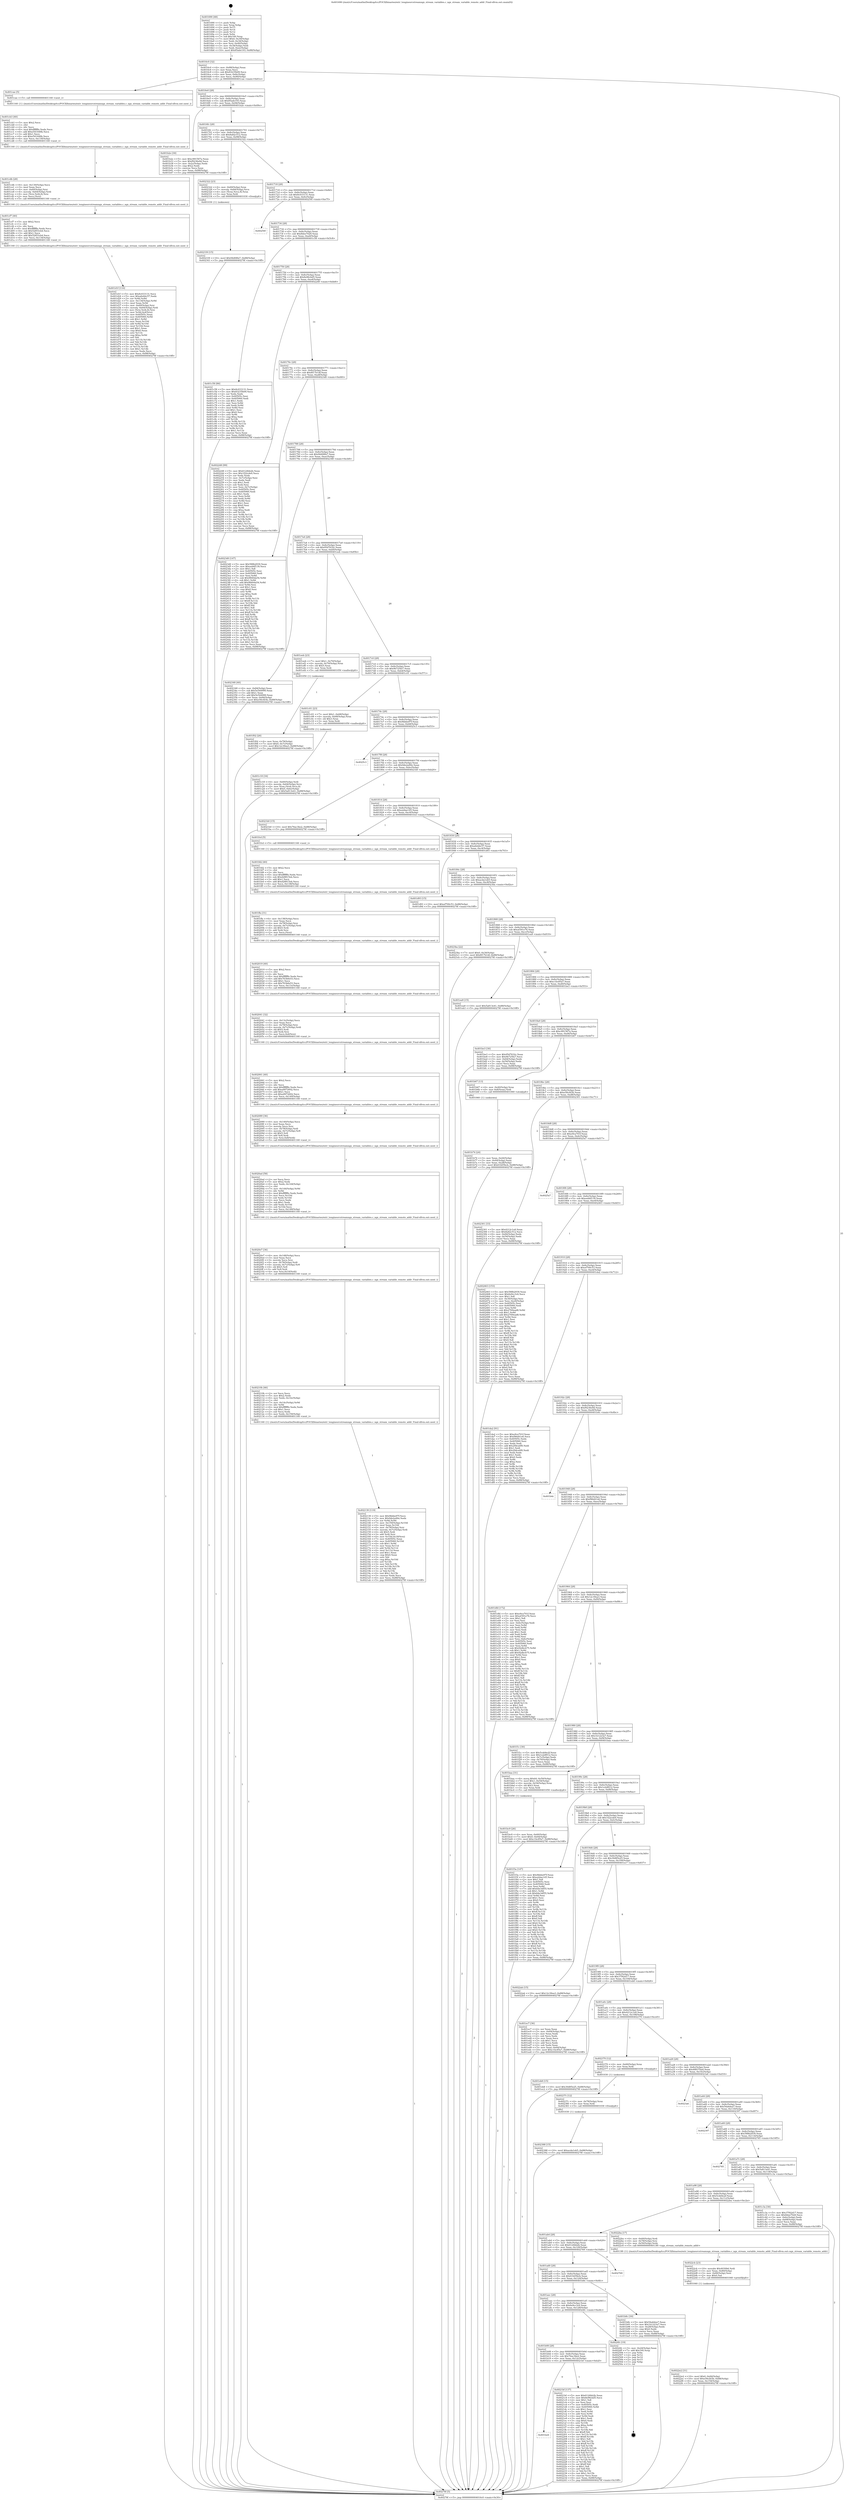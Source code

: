 digraph "0x401690" {
  label = "0x401690 (/mnt/c/Users/mathe/Desktop/tcc/POCII/binaries/extr_tenginesrcstreamngx_stream_variables.c_ngx_stream_variable_remote_addr_Final-ollvm.out::main(0))"
  labelloc = "t"
  node[shape=record]

  Entry [label="",width=0.3,height=0.3,shape=circle,fillcolor=black,style=filled]
  "0x4016c0" [label="{
     0x4016c0 [32]\l
     | [instrs]\l
     &nbsp;&nbsp;0x4016c0 \<+6\>: mov -0x88(%rbp),%eax\l
     &nbsp;&nbsp;0x4016c6 \<+2\>: mov %eax,%ecx\l
     &nbsp;&nbsp;0x4016c8 \<+6\>: sub $0x83235b09,%ecx\l
     &nbsp;&nbsp;0x4016ce \<+6\>: mov %eax,-0x8c(%rbp)\l
     &nbsp;&nbsp;0x4016d4 \<+6\>: mov %ecx,-0x90(%rbp)\l
     &nbsp;&nbsp;0x4016da \<+6\>: je 0000000000401cae \<main+0x61e\>\l
  }"]
  "0x401cae" [label="{
     0x401cae [5]\l
     | [instrs]\l
     &nbsp;&nbsp;0x401cae \<+5\>: call 0000000000401160 \<next_i\>\l
     | [calls]\l
     &nbsp;&nbsp;0x401160 \{1\} (/mnt/c/Users/mathe/Desktop/tcc/POCII/binaries/extr_tenginesrcstreamngx_stream_variables.c_ngx_stream_variable_remote_addr_Final-ollvm.out::next_i)\l
  }"]
  "0x4016e0" [label="{
     0x4016e0 [28]\l
     | [instrs]\l
     &nbsp;&nbsp;0x4016e0 \<+5\>: jmp 00000000004016e5 \<main+0x55\>\l
     &nbsp;&nbsp;0x4016e5 \<+6\>: mov -0x8c(%rbp),%eax\l
     &nbsp;&nbsp;0x4016eb \<+5\>: sub $0x85ade193,%eax\l
     &nbsp;&nbsp;0x4016f0 \<+6\>: mov %eax,-0x94(%rbp)\l
     &nbsp;&nbsp;0x4016f6 \<+6\>: je 0000000000401b2e \<main+0x49e\>\l
  }"]
  Exit [label="",width=0.3,height=0.3,shape=circle,fillcolor=black,style=filled,peripheries=2]
  "0x401b2e" [label="{
     0x401b2e [30]\l
     | [instrs]\l
     &nbsp;&nbsp;0x401b2e \<+5\>: mov $0xc991567a,%eax\l
     &nbsp;&nbsp;0x401b33 \<+5\>: mov $0xf9236e9d,%ecx\l
     &nbsp;&nbsp;0x401b38 \<+3\>: mov -0x2c(%rbp),%edx\l
     &nbsp;&nbsp;0x401b3b \<+3\>: cmp $0x2,%edx\l
     &nbsp;&nbsp;0x401b3e \<+3\>: cmovne %ecx,%eax\l
     &nbsp;&nbsp;0x401b41 \<+6\>: mov %eax,-0x88(%rbp)\l
     &nbsp;&nbsp;0x401b47 \<+5\>: jmp 000000000040278f \<main+0x10ff\>\l
  }"]
  "0x4016fc" [label="{
     0x4016fc [28]\l
     | [instrs]\l
     &nbsp;&nbsp;0x4016fc \<+5\>: jmp 0000000000401701 \<main+0x71\>\l
     &nbsp;&nbsp;0x401701 \<+6\>: mov -0x8c(%rbp),%eax\l
     &nbsp;&nbsp;0x401707 \<+5\>: sub $0x8a82c512,%eax\l
     &nbsp;&nbsp;0x40170c \<+6\>: mov %eax,-0x98(%rbp)\l
     &nbsp;&nbsp;0x401712 \<+6\>: je 0000000000402322 \<main+0xc92\>\l
  }"]
  "0x40278f" [label="{
     0x40278f [5]\l
     | [instrs]\l
     &nbsp;&nbsp;0x40278f \<+5\>: jmp 00000000004016c0 \<main+0x30\>\l
  }"]
  "0x401690" [label="{
     0x401690 [48]\l
     | [instrs]\l
     &nbsp;&nbsp;0x401690 \<+1\>: push %rbp\l
     &nbsp;&nbsp;0x401691 \<+3\>: mov %rsp,%rbp\l
     &nbsp;&nbsp;0x401694 \<+2\>: push %r15\l
     &nbsp;&nbsp;0x401696 \<+2\>: push %r14\l
     &nbsp;&nbsp;0x401698 \<+2\>: push %r12\l
     &nbsp;&nbsp;0x40169a \<+1\>: push %rbx\l
     &nbsp;&nbsp;0x40169b \<+7\>: sub $0x160,%rsp\l
     &nbsp;&nbsp;0x4016a2 \<+7\>: movl $0x0,-0x30(%rbp)\l
     &nbsp;&nbsp;0x4016a9 \<+3\>: mov %edi,-0x34(%rbp)\l
     &nbsp;&nbsp;0x4016ac \<+4\>: mov %rsi,-0x40(%rbp)\l
     &nbsp;&nbsp;0x4016b0 \<+3\>: mov -0x34(%rbp),%edi\l
     &nbsp;&nbsp;0x4016b3 \<+3\>: mov %edi,-0x2c(%rbp)\l
     &nbsp;&nbsp;0x4016b6 \<+10\>: movl $0x85ade193,-0x88(%rbp)\l
  }"]
  "0x402388" [label="{
     0x402388 [15]\l
     | [instrs]\l
     &nbsp;&nbsp;0x402388 \<+10\>: movl $0xacda1eb5,-0x88(%rbp)\l
     &nbsp;&nbsp;0x402392 \<+5\>: jmp 000000000040278f \<main+0x10ff\>\l
  }"]
  "0x402322" [label="{
     0x402322 [23]\l
     | [instrs]\l
     &nbsp;&nbsp;0x402322 \<+4\>: mov -0x60(%rbp),%rax\l
     &nbsp;&nbsp;0x402326 \<+7\>: movslq -0x84(%rbp),%rcx\l
     &nbsp;&nbsp;0x40232d \<+4\>: mov (%rax,%rcx,8),%rax\l
     &nbsp;&nbsp;0x402331 \<+3\>: mov %rax,%rdi\l
     &nbsp;&nbsp;0x402334 \<+5\>: call 0000000000401030 \<free@plt\>\l
     | [calls]\l
     &nbsp;&nbsp;0x401030 \{1\} (unknown)\l
  }"]
  "0x401718" [label="{
     0x401718 [28]\l
     | [instrs]\l
     &nbsp;&nbsp;0x401718 \<+5\>: jmp 000000000040171d \<main+0x8d\>\l
     &nbsp;&nbsp;0x40171d \<+6\>: mov -0x8c(%rbp),%eax\l
     &nbsp;&nbsp;0x401723 \<+5\>: sub $0x8c033131,%eax\l
     &nbsp;&nbsp;0x401728 \<+6\>: mov %eax,-0x9c(%rbp)\l
     &nbsp;&nbsp;0x40172e \<+6\>: je 000000000040250f \<main+0xe7f\>\l
  }"]
  "0x40237c" [label="{
     0x40237c [12]\l
     | [instrs]\l
     &nbsp;&nbsp;0x40237c \<+4\>: mov -0x78(%rbp),%rax\l
     &nbsp;&nbsp;0x402380 \<+3\>: mov %rax,%rdi\l
     &nbsp;&nbsp;0x402383 \<+5\>: call 0000000000401030 \<free@plt\>\l
     | [calls]\l
     &nbsp;&nbsp;0x401030 \{1\} (unknown)\l
  }"]
  "0x40250f" [label="{
     0x40250f\l
  }", style=dashed]
  "0x401734" [label="{
     0x401734 [28]\l
     | [instrs]\l
     &nbsp;&nbsp;0x401734 \<+5\>: jmp 0000000000401739 \<main+0xa9\>\l
     &nbsp;&nbsp;0x401739 \<+6\>: mov -0x8c(%rbp),%eax\l
     &nbsp;&nbsp;0x40173f \<+5\>: sub $0x8dee7029,%eax\l
     &nbsp;&nbsp;0x401744 \<+6\>: mov %eax,-0xa0(%rbp)\l
     &nbsp;&nbsp;0x40174a \<+6\>: je 0000000000401c58 \<main+0x5c8\>\l
  }"]
  "0x402339" [label="{
     0x402339 [15]\l
     | [instrs]\l
     &nbsp;&nbsp;0x402339 \<+10\>: movl $0x94d08fa7,-0x88(%rbp)\l
     &nbsp;&nbsp;0x402343 \<+5\>: jmp 000000000040278f \<main+0x10ff\>\l
  }"]
  "0x401c58" [label="{
     0x401c58 [86]\l
     | [instrs]\l
     &nbsp;&nbsp;0x401c58 \<+5\>: mov $0x8c033131,%eax\l
     &nbsp;&nbsp;0x401c5d \<+5\>: mov $0x83235b09,%ecx\l
     &nbsp;&nbsp;0x401c62 \<+2\>: xor %edx,%edx\l
     &nbsp;&nbsp;0x401c64 \<+7\>: mov 0x40505c,%esi\l
     &nbsp;&nbsp;0x401c6b \<+7\>: mov 0x405060,%edi\l
     &nbsp;&nbsp;0x401c72 \<+3\>: sub $0x1,%edx\l
     &nbsp;&nbsp;0x401c75 \<+3\>: mov %esi,%r8d\l
     &nbsp;&nbsp;0x401c78 \<+3\>: add %edx,%r8d\l
     &nbsp;&nbsp;0x401c7b \<+4\>: imul %r8d,%esi\l
     &nbsp;&nbsp;0x401c7f \<+3\>: and $0x1,%esi\l
     &nbsp;&nbsp;0x401c82 \<+3\>: cmp $0x0,%esi\l
     &nbsp;&nbsp;0x401c85 \<+4\>: sete %r9b\l
     &nbsp;&nbsp;0x401c89 \<+3\>: cmp $0xa,%edi\l
     &nbsp;&nbsp;0x401c8c \<+4\>: setl %r10b\l
     &nbsp;&nbsp;0x401c90 \<+3\>: mov %r9b,%r11b\l
     &nbsp;&nbsp;0x401c93 \<+3\>: and %r10b,%r11b\l
     &nbsp;&nbsp;0x401c96 \<+3\>: xor %r10b,%r9b\l
     &nbsp;&nbsp;0x401c99 \<+3\>: or %r9b,%r11b\l
     &nbsp;&nbsp;0x401c9c \<+4\>: test $0x1,%r11b\l
     &nbsp;&nbsp;0x401ca0 \<+3\>: cmovne %ecx,%eax\l
     &nbsp;&nbsp;0x401ca3 \<+6\>: mov %eax,-0x88(%rbp)\l
     &nbsp;&nbsp;0x401ca9 \<+5\>: jmp 000000000040278f \<main+0x10ff\>\l
  }"]
  "0x401750" [label="{
     0x401750 [28]\l
     | [instrs]\l
     &nbsp;&nbsp;0x401750 \<+5\>: jmp 0000000000401755 \<main+0xc5\>\l
     &nbsp;&nbsp;0x401755 \<+6\>: mov -0x8c(%rbp),%eax\l
     &nbsp;&nbsp;0x40175b \<+5\>: sub $0x8e96cbd5,%eax\l
     &nbsp;&nbsp;0x401760 \<+6\>: mov %eax,-0xa4(%rbp)\l
     &nbsp;&nbsp;0x401766 \<+6\>: je 0000000000402248 \<main+0xbb8\>\l
  }"]
  "0x4022e2" [label="{
     0x4022e2 [31]\l
     | [instrs]\l
     &nbsp;&nbsp;0x4022e2 \<+10\>: movl $0x0,-0x84(%rbp)\l
     &nbsp;&nbsp;0x4022ec \<+10\>: movl $0xe56cfd3b,-0x88(%rbp)\l
     &nbsp;&nbsp;0x4022f6 \<+6\>: mov %eax,-0x154(%rbp)\l
     &nbsp;&nbsp;0x4022fc \<+5\>: jmp 000000000040278f \<main+0x10ff\>\l
  }"]
  "0x402248" [label="{
     0x402248 [99]\l
     | [instrs]\l
     &nbsp;&nbsp;0x402248 \<+5\>: mov $0x6124bb2b,%eax\l
     &nbsp;&nbsp;0x40224d \<+5\>: mov $0x1f22cde0,%ecx\l
     &nbsp;&nbsp;0x402252 \<+2\>: xor %edx,%edx\l
     &nbsp;&nbsp;0x402254 \<+3\>: mov -0x7c(%rbp),%esi\l
     &nbsp;&nbsp;0x402257 \<+2\>: mov %edx,%edi\l
     &nbsp;&nbsp;0x402259 \<+3\>: sub $0x1,%edi\l
     &nbsp;&nbsp;0x40225c \<+2\>: sub %edi,%esi\l
     &nbsp;&nbsp;0x40225e \<+3\>: mov %esi,-0x7c(%rbp)\l
     &nbsp;&nbsp;0x402261 \<+7\>: mov 0x40505c,%esi\l
     &nbsp;&nbsp;0x402268 \<+7\>: mov 0x405060,%edi\l
     &nbsp;&nbsp;0x40226f \<+3\>: sub $0x1,%edx\l
     &nbsp;&nbsp;0x402272 \<+3\>: mov %esi,%r8d\l
     &nbsp;&nbsp;0x402275 \<+3\>: add %edx,%r8d\l
     &nbsp;&nbsp;0x402278 \<+4\>: imul %r8d,%esi\l
     &nbsp;&nbsp;0x40227c \<+3\>: and $0x1,%esi\l
     &nbsp;&nbsp;0x40227f \<+3\>: cmp $0x0,%esi\l
     &nbsp;&nbsp;0x402282 \<+4\>: sete %r9b\l
     &nbsp;&nbsp;0x402286 \<+3\>: cmp $0xa,%edi\l
     &nbsp;&nbsp;0x402289 \<+4\>: setl %r10b\l
     &nbsp;&nbsp;0x40228d \<+3\>: mov %r9b,%r11b\l
     &nbsp;&nbsp;0x402290 \<+3\>: and %r10b,%r11b\l
     &nbsp;&nbsp;0x402293 \<+3\>: xor %r10b,%r9b\l
     &nbsp;&nbsp;0x402296 \<+3\>: or %r9b,%r11b\l
     &nbsp;&nbsp;0x402299 \<+4\>: test $0x1,%r11b\l
     &nbsp;&nbsp;0x40229d \<+3\>: cmovne %ecx,%eax\l
     &nbsp;&nbsp;0x4022a0 \<+6\>: mov %eax,-0x88(%rbp)\l
     &nbsp;&nbsp;0x4022a6 \<+5\>: jmp 000000000040278f \<main+0x10ff\>\l
  }"]
  "0x40176c" [label="{
     0x40176c [28]\l
     | [instrs]\l
     &nbsp;&nbsp;0x40176c \<+5\>: jmp 0000000000401771 \<main+0xe1\>\l
     &nbsp;&nbsp;0x401771 \<+6\>: mov -0x8c(%rbp),%eax\l
     &nbsp;&nbsp;0x401777 \<+5\>: sub $0x8f17b1df,%eax\l
     &nbsp;&nbsp;0x40177c \<+6\>: mov %eax,-0xa8(%rbp)\l
     &nbsp;&nbsp;0x401782 \<+6\>: je 00000000004023d0 \<main+0xd40\>\l
  }"]
  "0x4022cb" [label="{
     0x4022cb [23]\l
     | [instrs]\l
     &nbsp;&nbsp;0x4022cb \<+10\>: movabs $0x4030b6,%rdi\l
     &nbsp;&nbsp;0x4022d5 \<+3\>: mov %eax,-0x80(%rbp)\l
     &nbsp;&nbsp;0x4022d8 \<+3\>: mov -0x80(%rbp),%esi\l
     &nbsp;&nbsp;0x4022db \<+2\>: mov $0x0,%al\l
     &nbsp;&nbsp;0x4022dd \<+5\>: call 0000000000401040 \<printf@plt\>\l
     | [calls]\l
     &nbsp;&nbsp;0x401040 \{1\} (unknown)\l
  }"]
  "0x4023d0" [label="{
     0x4023d0 [147]\l
     | [instrs]\l
     &nbsp;&nbsp;0x4023d0 \<+5\>: mov $0x588b2939,%eax\l
     &nbsp;&nbsp;0x4023d5 \<+5\>: mov $0xeeb6f139,%ecx\l
     &nbsp;&nbsp;0x4023da \<+2\>: mov $0x1,%dl\l
     &nbsp;&nbsp;0x4023dc \<+7\>: mov 0x40505c,%esi\l
     &nbsp;&nbsp;0x4023e3 \<+7\>: mov 0x405060,%edi\l
     &nbsp;&nbsp;0x4023ea \<+3\>: mov %esi,%r8d\l
     &nbsp;&nbsp;0x4023ed \<+7\>: sub $0x9840da54,%r8d\l
     &nbsp;&nbsp;0x4023f4 \<+4\>: sub $0x1,%r8d\l
     &nbsp;&nbsp;0x4023f8 \<+7\>: add $0x9840da54,%r8d\l
     &nbsp;&nbsp;0x4023ff \<+4\>: imul %r8d,%esi\l
     &nbsp;&nbsp;0x402403 \<+3\>: and $0x1,%esi\l
     &nbsp;&nbsp;0x402406 \<+3\>: cmp $0x0,%esi\l
     &nbsp;&nbsp;0x402409 \<+4\>: sete %r9b\l
     &nbsp;&nbsp;0x40240d \<+3\>: cmp $0xa,%edi\l
     &nbsp;&nbsp;0x402410 \<+4\>: setl %r10b\l
     &nbsp;&nbsp;0x402414 \<+3\>: mov %r9b,%r11b\l
     &nbsp;&nbsp;0x402417 \<+4\>: xor $0xff,%r11b\l
     &nbsp;&nbsp;0x40241b \<+3\>: mov %r10b,%bl\l
     &nbsp;&nbsp;0x40241e \<+3\>: xor $0xff,%bl\l
     &nbsp;&nbsp;0x402421 \<+3\>: xor $0x1,%dl\l
     &nbsp;&nbsp;0x402424 \<+3\>: mov %r11b,%r14b\l
     &nbsp;&nbsp;0x402427 \<+4\>: and $0xff,%r14b\l
     &nbsp;&nbsp;0x40242b \<+3\>: and %dl,%r9b\l
     &nbsp;&nbsp;0x40242e \<+3\>: mov %bl,%r15b\l
     &nbsp;&nbsp;0x402431 \<+4\>: and $0xff,%r15b\l
     &nbsp;&nbsp;0x402435 \<+3\>: and %dl,%r10b\l
     &nbsp;&nbsp;0x402438 \<+3\>: or %r9b,%r14b\l
     &nbsp;&nbsp;0x40243b \<+3\>: or %r10b,%r15b\l
     &nbsp;&nbsp;0x40243e \<+3\>: xor %r15b,%r14b\l
     &nbsp;&nbsp;0x402441 \<+3\>: or %bl,%r11b\l
     &nbsp;&nbsp;0x402444 \<+4\>: xor $0xff,%r11b\l
     &nbsp;&nbsp;0x402448 \<+3\>: or $0x1,%dl\l
     &nbsp;&nbsp;0x40244b \<+3\>: and %dl,%r11b\l
     &nbsp;&nbsp;0x40244e \<+3\>: or %r11b,%r14b\l
     &nbsp;&nbsp;0x402451 \<+4\>: test $0x1,%r14b\l
     &nbsp;&nbsp;0x402455 \<+3\>: cmovne %ecx,%eax\l
     &nbsp;&nbsp;0x402458 \<+6\>: mov %eax,-0x88(%rbp)\l
     &nbsp;&nbsp;0x40245e \<+5\>: jmp 000000000040278f \<main+0x10ff\>\l
  }"]
  "0x401788" [label="{
     0x401788 [28]\l
     | [instrs]\l
     &nbsp;&nbsp;0x401788 \<+5\>: jmp 000000000040178d \<main+0xfd\>\l
     &nbsp;&nbsp;0x40178d \<+6\>: mov -0x8c(%rbp),%eax\l
     &nbsp;&nbsp;0x401793 \<+5\>: sub $0x94d08fa7,%eax\l
     &nbsp;&nbsp;0x401798 \<+6\>: mov %eax,-0xac(%rbp)\l
     &nbsp;&nbsp;0x40179e \<+6\>: je 0000000000402348 \<main+0xcb8\>\l
  }"]
  "0x401b24" [label="{
     0x401b24\l
  }", style=dashed]
  "0x402348" [label="{
     0x402348 [40]\l
     | [instrs]\l
     &nbsp;&nbsp;0x402348 \<+6\>: mov -0x84(%rbp),%eax\l
     &nbsp;&nbsp;0x40234e \<+5\>: sub $0x5e544999,%eax\l
     &nbsp;&nbsp;0x402353 \<+3\>: add $0x1,%eax\l
     &nbsp;&nbsp;0x402356 \<+5\>: add $0x5e544999,%eax\l
     &nbsp;&nbsp;0x40235b \<+6\>: mov %eax,-0x84(%rbp)\l
     &nbsp;&nbsp;0x402361 \<+10\>: movl $0xe56cfd3b,-0x88(%rbp)\l
     &nbsp;&nbsp;0x40236b \<+5\>: jmp 000000000040278f \<main+0x10ff\>\l
  }"]
  "0x4017a4" [label="{
     0x4017a4 [28]\l
     | [instrs]\l
     &nbsp;&nbsp;0x4017a4 \<+5\>: jmp 00000000004017a9 \<main+0x119\>\l
     &nbsp;&nbsp;0x4017a9 \<+6\>: mov -0x8c(%rbp),%eax\l
     &nbsp;&nbsp;0x4017af \<+5\>: sub $0x95d7632c,%eax\l
     &nbsp;&nbsp;0x4017b4 \<+6\>: mov %eax,-0xb0(%rbp)\l
     &nbsp;&nbsp;0x4017ba \<+6\>: je 0000000000401eeb \<main+0x85b\>\l
  }"]
  "0x4021bf" [label="{
     0x4021bf [137]\l
     | [instrs]\l
     &nbsp;&nbsp;0x4021bf \<+5\>: mov $0x6124bb2b,%eax\l
     &nbsp;&nbsp;0x4021c4 \<+5\>: mov $0x8e96cbd5,%ecx\l
     &nbsp;&nbsp;0x4021c9 \<+2\>: mov $0x1,%dl\l
     &nbsp;&nbsp;0x4021cb \<+2\>: xor %esi,%esi\l
     &nbsp;&nbsp;0x4021cd \<+7\>: mov 0x40505c,%edi\l
     &nbsp;&nbsp;0x4021d4 \<+8\>: mov 0x405060,%r8d\l
     &nbsp;&nbsp;0x4021dc \<+3\>: sub $0x1,%esi\l
     &nbsp;&nbsp;0x4021df \<+3\>: mov %edi,%r9d\l
     &nbsp;&nbsp;0x4021e2 \<+3\>: add %esi,%r9d\l
     &nbsp;&nbsp;0x4021e5 \<+4\>: imul %r9d,%edi\l
     &nbsp;&nbsp;0x4021e9 \<+3\>: and $0x1,%edi\l
     &nbsp;&nbsp;0x4021ec \<+3\>: cmp $0x0,%edi\l
     &nbsp;&nbsp;0x4021ef \<+4\>: sete %r10b\l
     &nbsp;&nbsp;0x4021f3 \<+4\>: cmp $0xa,%r8d\l
     &nbsp;&nbsp;0x4021f7 \<+4\>: setl %r11b\l
     &nbsp;&nbsp;0x4021fb \<+3\>: mov %r10b,%bl\l
     &nbsp;&nbsp;0x4021fe \<+3\>: xor $0xff,%bl\l
     &nbsp;&nbsp;0x402201 \<+3\>: mov %r11b,%r14b\l
     &nbsp;&nbsp;0x402204 \<+4\>: xor $0xff,%r14b\l
     &nbsp;&nbsp;0x402208 \<+3\>: xor $0x1,%dl\l
     &nbsp;&nbsp;0x40220b \<+3\>: mov %bl,%r15b\l
     &nbsp;&nbsp;0x40220e \<+4\>: and $0xff,%r15b\l
     &nbsp;&nbsp;0x402212 \<+3\>: and %dl,%r10b\l
     &nbsp;&nbsp;0x402215 \<+3\>: mov %r14b,%r12b\l
     &nbsp;&nbsp;0x402218 \<+4\>: and $0xff,%r12b\l
     &nbsp;&nbsp;0x40221c \<+3\>: and %dl,%r11b\l
     &nbsp;&nbsp;0x40221f \<+3\>: or %r10b,%r15b\l
     &nbsp;&nbsp;0x402222 \<+3\>: or %r11b,%r12b\l
     &nbsp;&nbsp;0x402225 \<+3\>: xor %r12b,%r15b\l
     &nbsp;&nbsp;0x402228 \<+3\>: or %r14b,%bl\l
     &nbsp;&nbsp;0x40222b \<+3\>: xor $0xff,%bl\l
     &nbsp;&nbsp;0x40222e \<+3\>: or $0x1,%dl\l
     &nbsp;&nbsp;0x402231 \<+2\>: and %dl,%bl\l
     &nbsp;&nbsp;0x402233 \<+3\>: or %bl,%r15b\l
     &nbsp;&nbsp;0x402236 \<+4\>: test $0x1,%r15b\l
     &nbsp;&nbsp;0x40223a \<+3\>: cmovne %ecx,%eax\l
     &nbsp;&nbsp;0x40223d \<+6\>: mov %eax,-0x88(%rbp)\l
     &nbsp;&nbsp;0x402243 \<+5\>: jmp 000000000040278f \<main+0x10ff\>\l
  }"]
  "0x401eeb" [label="{
     0x401eeb [23]\l
     | [instrs]\l
     &nbsp;&nbsp;0x401eeb \<+7\>: movl $0x1,-0x70(%rbp)\l
     &nbsp;&nbsp;0x401ef2 \<+4\>: movslq -0x70(%rbp),%rax\l
     &nbsp;&nbsp;0x401ef6 \<+4\>: shl $0x5,%rax\l
     &nbsp;&nbsp;0x401efa \<+3\>: mov %rax,%rdi\l
     &nbsp;&nbsp;0x401efd \<+5\>: call 0000000000401050 \<malloc@plt\>\l
     | [calls]\l
     &nbsp;&nbsp;0x401050 \{1\} (unknown)\l
  }"]
  "0x4017c0" [label="{
     0x4017c0 [28]\l
     | [instrs]\l
     &nbsp;&nbsp;0x4017c0 \<+5\>: jmp 00000000004017c5 \<main+0x135\>\l
     &nbsp;&nbsp;0x4017c5 \<+6\>: mov -0x8c(%rbp),%eax\l
     &nbsp;&nbsp;0x4017cb \<+5\>: sub $0x9b725fa7,%eax\l
     &nbsp;&nbsp;0x4017d0 \<+6\>: mov %eax,-0xb4(%rbp)\l
     &nbsp;&nbsp;0x4017d6 \<+6\>: je 0000000000401c01 \<main+0x571\>\l
  }"]
  "0x401b08" [label="{
     0x401b08 [28]\l
     | [instrs]\l
     &nbsp;&nbsp;0x401b08 \<+5\>: jmp 0000000000401b0d \<main+0x47d\>\l
     &nbsp;&nbsp;0x401b0d \<+6\>: mov -0x8c(%rbp),%eax\l
     &nbsp;&nbsp;0x401b13 \<+5\>: sub $0x76ac3be2,%eax\l
     &nbsp;&nbsp;0x401b18 \<+6\>: mov %eax,-0x12c(%rbp)\l
     &nbsp;&nbsp;0x401b1e \<+6\>: je 00000000004021bf \<main+0xb2f\>\l
  }"]
  "0x401c01" [label="{
     0x401c01 [23]\l
     | [instrs]\l
     &nbsp;&nbsp;0x401c01 \<+7\>: movl $0x1,-0x68(%rbp)\l
     &nbsp;&nbsp;0x401c08 \<+4\>: movslq -0x68(%rbp),%rax\l
     &nbsp;&nbsp;0x401c0c \<+4\>: shl $0x3,%rax\l
     &nbsp;&nbsp;0x401c10 \<+3\>: mov %rax,%rdi\l
     &nbsp;&nbsp;0x401c13 \<+5\>: call 0000000000401050 \<malloc@plt\>\l
     | [calls]\l
     &nbsp;&nbsp;0x401050 \{1\} (unknown)\l
  }"]
  "0x4017dc" [label="{
     0x4017dc [28]\l
     | [instrs]\l
     &nbsp;&nbsp;0x4017dc \<+5\>: jmp 00000000004017e1 \<main+0x151\>\l
     &nbsp;&nbsp;0x4017e1 \<+6\>: mov -0x8c(%rbp),%eax\l
     &nbsp;&nbsp;0x4017e7 \<+5\>: sub $0x9bbbe97f,%eax\l
     &nbsp;&nbsp;0x4017ec \<+6\>: mov %eax,-0xb8(%rbp)\l
     &nbsp;&nbsp;0x4017f2 \<+6\>: je 00000000004025c3 \<main+0xf33\>\l
  }"]
  "0x4024fc" [label="{
     0x4024fc [19]\l
     | [instrs]\l
     &nbsp;&nbsp;0x4024fc \<+3\>: mov -0x24(%rbp),%eax\l
     &nbsp;&nbsp;0x4024ff \<+7\>: add $0x160,%rsp\l
     &nbsp;&nbsp;0x402506 \<+1\>: pop %rbx\l
     &nbsp;&nbsp;0x402507 \<+2\>: pop %r12\l
     &nbsp;&nbsp;0x402509 \<+2\>: pop %r14\l
     &nbsp;&nbsp;0x40250b \<+2\>: pop %r15\l
     &nbsp;&nbsp;0x40250d \<+1\>: pop %rbp\l
     &nbsp;&nbsp;0x40250e \<+1\>: ret\l
  }"]
  "0x4025c3" [label="{
     0x4025c3\l
  }", style=dashed]
  "0x4017f8" [label="{
     0x4017f8 [28]\l
     | [instrs]\l
     &nbsp;&nbsp;0x4017f8 \<+5\>: jmp 00000000004017fd \<main+0x16d\>\l
     &nbsp;&nbsp;0x4017fd \<+6\>: mov -0x8c(%rbp),%eax\l
     &nbsp;&nbsp;0x401803 \<+5\>: sub $0x9de2a90e,%eax\l
     &nbsp;&nbsp;0x401808 \<+6\>: mov %eax,-0xbc(%rbp)\l
     &nbsp;&nbsp;0x40180e \<+6\>: je 00000000004021b0 \<main+0xb20\>\l
  }"]
  "0x402139" [label="{
     0x402139 [119]\l
     | [instrs]\l
     &nbsp;&nbsp;0x402139 \<+5\>: mov $0x9bbbe97f,%ecx\l
     &nbsp;&nbsp;0x40213e \<+5\>: mov $0x9de2a90e,%edx\l
     &nbsp;&nbsp;0x402143 \<+3\>: xor %r9d,%r9d\l
     &nbsp;&nbsp;0x402146 \<+7\>: mov -0x150(%rbp),%r10d\l
     &nbsp;&nbsp;0x40214d \<+4\>: imul %eax,%r10d\l
     &nbsp;&nbsp;0x402151 \<+4\>: mov -0x78(%rbp),%rsi\l
     &nbsp;&nbsp;0x402155 \<+4\>: movslq -0x7c(%rbp),%rdi\l
     &nbsp;&nbsp;0x402159 \<+4\>: shl $0x5,%rdi\l
     &nbsp;&nbsp;0x40215d \<+3\>: add %rdi,%rsi\l
     &nbsp;&nbsp;0x402160 \<+4\>: mov %r10d,0x18(%rsi)\l
     &nbsp;&nbsp;0x402164 \<+7\>: mov 0x40505c,%eax\l
     &nbsp;&nbsp;0x40216b \<+8\>: mov 0x405060,%r10d\l
     &nbsp;&nbsp;0x402173 \<+4\>: sub $0x1,%r9d\l
     &nbsp;&nbsp;0x402177 \<+3\>: mov %eax,%r11d\l
     &nbsp;&nbsp;0x40217a \<+3\>: add %r9d,%r11d\l
     &nbsp;&nbsp;0x40217d \<+4\>: imul %r11d,%eax\l
     &nbsp;&nbsp;0x402181 \<+3\>: and $0x1,%eax\l
     &nbsp;&nbsp;0x402184 \<+3\>: cmp $0x0,%eax\l
     &nbsp;&nbsp;0x402187 \<+3\>: sete %bl\l
     &nbsp;&nbsp;0x40218a \<+4\>: cmp $0xa,%r10d\l
     &nbsp;&nbsp;0x40218e \<+4\>: setl %r14b\l
     &nbsp;&nbsp;0x402192 \<+3\>: mov %bl,%r15b\l
     &nbsp;&nbsp;0x402195 \<+3\>: and %r14b,%r15b\l
     &nbsp;&nbsp;0x402198 \<+3\>: xor %r14b,%bl\l
     &nbsp;&nbsp;0x40219b \<+3\>: or %bl,%r15b\l
     &nbsp;&nbsp;0x40219e \<+4\>: test $0x1,%r15b\l
     &nbsp;&nbsp;0x4021a2 \<+3\>: cmovne %edx,%ecx\l
     &nbsp;&nbsp;0x4021a5 \<+6\>: mov %ecx,-0x88(%rbp)\l
     &nbsp;&nbsp;0x4021ab \<+5\>: jmp 000000000040278f \<main+0x10ff\>\l
  }"]
  "0x4021b0" [label="{
     0x4021b0 [15]\l
     | [instrs]\l
     &nbsp;&nbsp;0x4021b0 \<+10\>: movl $0x76ac3be2,-0x88(%rbp)\l
     &nbsp;&nbsp;0x4021ba \<+5\>: jmp 000000000040278f \<main+0x10ff\>\l
  }"]
  "0x401814" [label="{
     0x401814 [28]\l
     | [instrs]\l
     &nbsp;&nbsp;0x401814 \<+5\>: jmp 0000000000401819 \<main+0x189\>\l
     &nbsp;&nbsp;0x401819 \<+6\>: mov -0x8c(%rbp),%eax\l
     &nbsp;&nbsp;0x40181f \<+5\>: sub $0xa2dae145,%eax\l
     &nbsp;&nbsp;0x401824 \<+6\>: mov %eax,-0xc0(%rbp)\l
     &nbsp;&nbsp;0x40182a \<+6\>: je 0000000000401fcd \<main+0x93d\>\l
  }"]
  "0x40210b" [label="{
     0x40210b [46]\l
     | [instrs]\l
     &nbsp;&nbsp;0x40210b \<+2\>: xor %ecx,%ecx\l
     &nbsp;&nbsp;0x40210d \<+5\>: mov $0x2,%edx\l
     &nbsp;&nbsp;0x402112 \<+6\>: mov %edx,-0x14c(%rbp)\l
     &nbsp;&nbsp;0x402118 \<+1\>: cltd\l
     &nbsp;&nbsp;0x402119 \<+7\>: mov -0x14c(%rbp),%r9d\l
     &nbsp;&nbsp;0x402120 \<+3\>: idiv %r9d\l
     &nbsp;&nbsp;0x402123 \<+6\>: imul $0xfffffffe,%edx,%edx\l
     &nbsp;&nbsp;0x402129 \<+3\>: sub $0x1,%ecx\l
     &nbsp;&nbsp;0x40212c \<+2\>: sub %ecx,%edx\l
     &nbsp;&nbsp;0x40212e \<+6\>: mov %edx,-0x150(%rbp)\l
     &nbsp;&nbsp;0x402134 \<+5\>: call 0000000000401160 \<next_i\>\l
     | [calls]\l
     &nbsp;&nbsp;0x401160 \{1\} (/mnt/c/Users/mathe/Desktop/tcc/POCII/binaries/extr_tenginesrcstreamngx_stream_variables.c_ngx_stream_variable_remote_addr_Final-ollvm.out::next_i)\l
  }"]
  "0x401fcd" [label="{
     0x401fcd [5]\l
     | [instrs]\l
     &nbsp;&nbsp;0x401fcd \<+5\>: call 0000000000401160 \<next_i\>\l
     | [calls]\l
     &nbsp;&nbsp;0x401160 \{1\} (/mnt/c/Users/mathe/Desktop/tcc/POCII/binaries/extr_tenginesrcstreamngx_stream_variables.c_ngx_stream_variable_remote_addr_Final-ollvm.out::next_i)\l
  }"]
  "0x401830" [label="{
     0x401830 [28]\l
     | [instrs]\l
     &nbsp;&nbsp;0x401830 \<+5\>: jmp 0000000000401835 \<main+0x1a5\>\l
     &nbsp;&nbsp;0x401835 \<+6\>: mov -0x8c(%rbp),%eax\l
     &nbsp;&nbsp;0x40183b \<+5\>: sub $0xa6ebbc57,%eax\l
     &nbsp;&nbsp;0x401840 \<+6\>: mov %eax,-0xc4(%rbp)\l
     &nbsp;&nbsp;0x401846 \<+6\>: je 0000000000401d93 \<main+0x703\>\l
  }"]
  "0x4020e7" [label="{
     0x4020e7 [36]\l
     | [instrs]\l
     &nbsp;&nbsp;0x4020e7 \<+6\>: mov -0x148(%rbp),%ecx\l
     &nbsp;&nbsp;0x4020ed \<+3\>: imul %eax,%ecx\l
     &nbsp;&nbsp;0x4020f0 \<+3\>: movslq %ecx,%rsi\l
     &nbsp;&nbsp;0x4020f3 \<+4\>: mov -0x78(%rbp),%rdi\l
     &nbsp;&nbsp;0x4020f7 \<+4\>: movslq -0x7c(%rbp),%r8\l
     &nbsp;&nbsp;0x4020fb \<+4\>: shl $0x5,%r8\l
     &nbsp;&nbsp;0x4020ff \<+3\>: add %r8,%rdi\l
     &nbsp;&nbsp;0x402102 \<+4\>: mov %rsi,0x10(%rdi)\l
     &nbsp;&nbsp;0x402106 \<+5\>: call 0000000000401160 \<next_i\>\l
     | [calls]\l
     &nbsp;&nbsp;0x401160 \{1\} (/mnt/c/Users/mathe/Desktop/tcc/POCII/binaries/extr_tenginesrcstreamngx_stream_variables.c_ngx_stream_variable_remote_addr_Final-ollvm.out::next_i)\l
  }"]
  "0x401d93" [label="{
     0x401d93 [15]\l
     | [instrs]\l
     &nbsp;&nbsp;0x401d93 \<+10\>: movl $0xef700c53,-0x88(%rbp)\l
     &nbsp;&nbsp;0x401d9d \<+5\>: jmp 000000000040278f \<main+0x10ff\>\l
  }"]
  "0x40184c" [label="{
     0x40184c [28]\l
     | [instrs]\l
     &nbsp;&nbsp;0x40184c \<+5\>: jmp 0000000000401851 \<main+0x1c1\>\l
     &nbsp;&nbsp;0x401851 \<+6\>: mov -0x8c(%rbp),%eax\l
     &nbsp;&nbsp;0x401857 \<+5\>: sub $0xacda1eb5,%eax\l
     &nbsp;&nbsp;0x40185c \<+6\>: mov %eax,-0xc8(%rbp)\l
     &nbsp;&nbsp;0x401862 \<+6\>: je 00000000004023ba \<main+0xd2a\>\l
  }"]
  "0x4020ad" [label="{
     0x4020ad [58]\l
     | [instrs]\l
     &nbsp;&nbsp;0x4020ad \<+2\>: xor %ecx,%ecx\l
     &nbsp;&nbsp;0x4020af \<+5\>: mov $0x2,%edx\l
     &nbsp;&nbsp;0x4020b4 \<+6\>: mov %edx,-0x144(%rbp)\l
     &nbsp;&nbsp;0x4020ba \<+1\>: cltd\l
     &nbsp;&nbsp;0x4020bb \<+7\>: mov -0x144(%rbp),%r9d\l
     &nbsp;&nbsp;0x4020c2 \<+3\>: idiv %r9d\l
     &nbsp;&nbsp;0x4020c5 \<+6\>: imul $0xfffffffe,%edx,%edx\l
     &nbsp;&nbsp;0x4020cb \<+3\>: mov %ecx,%r10d\l
     &nbsp;&nbsp;0x4020ce \<+3\>: sub %edx,%r10d\l
     &nbsp;&nbsp;0x4020d1 \<+2\>: mov %ecx,%edx\l
     &nbsp;&nbsp;0x4020d3 \<+3\>: sub $0x1,%edx\l
     &nbsp;&nbsp;0x4020d6 \<+3\>: add %edx,%r10d\l
     &nbsp;&nbsp;0x4020d9 \<+3\>: sub %r10d,%ecx\l
     &nbsp;&nbsp;0x4020dc \<+6\>: mov %ecx,-0x148(%rbp)\l
     &nbsp;&nbsp;0x4020e2 \<+5\>: call 0000000000401160 \<next_i\>\l
     | [calls]\l
     &nbsp;&nbsp;0x401160 \{1\} (/mnt/c/Users/mathe/Desktop/tcc/POCII/binaries/extr_tenginesrcstreamngx_stream_variables.c_ngx_stream_variable_remote_addr_Final-ollvm.out::next_i)\l
  }"]
  "0x4023ba" [label="{
     0x4023ba [22]\l
     | [instrs]\l
     &nbsp;&nbsp;0x4023ba \<+7\>: movl $0x0,-0x30(%rbp)\l
     &nbsp;&nbsp;0x4023c1 \<+10\>: movl $0x8f17b1df,-0x88(%rbp)\l
     &nbsp;&nbsp;0x4023cb \<+5\>: jmp 000000000040278f \<main+0x10ff\>\l
  }"]
  "0x401868" [label="{
     0x401868 [28]\l
     | [instrs]\l
     &nbsp;&nbsp;0x401868 \<+5\>: jmp 000000000040186d \<main+0x1dd\>\l
     &nbsp;&nbsp;0x40186d \<+6\>: mov -0x8c(%rbp),%eax\l
     &nbsp;&nbsp;0x401873 \<+5\>: sub $0xaf391e76,%eax\l
     &nbsp;&nbsp;0x401878 \<+6\>: mov %eax,-0xcc(%rbp)\l
     &nbsp;&nbsp;0x40187e \<+6\>: je 0000000000401ea9 \<main+0x819\>\l
  }"]
  "0x402089" [label="{
     0x402089 [36]\l
     | [instrs]\l
     &nbsp;&nbsp;0x402089 \<+6\>: mov -0x140(%rbp),%ecx\l
     &nbsp;&nbsp;0x40208f \<+3\>: imul %eax,%ecx\l
     &nbsp;&nbsp;0x402092 \<+3\>: movslq %ecx,%rsi\l
     &nbsp;&nbsp;0x402095 \<+4\>: mov -0x78(%rbp),%rdi\l
     &nbsp;&nbsp;0x402099 \<+4\>: movslq -0x7c(%rbp),%r8\l
     &nbsp;&nbsp;0x40209d \<+4\>: shl $0x5,%r8\l
     &nbsp;&nbsp;0x4020a1 \<+3\>: add %r8,%rdi\l
     &nbsp;&nbsp;0x4020a4 \<+4\>: mov %rsi,0x8(%rdi)\l
     &nbsp;&nbsp;0x4020a8 \<+5\>: call 0000000000401160 \<next_i\>\l
     | [calls]\l
     &nbsp;&nbsp;0x401160 \{1\} (/mnt/c/Users/mathe/Desktop/tcc/POCII/binaries/extr_tenginesrcstreamngx_stream_variables.c_ngx_stream_variable_remote_addr_Final-ollvm.out::next_i)\l
  }"]
  "0x401ea9" [label="{
     0x401ea9 [15]\l
     | [instrs]\l
     &nbsp;&nbsp;0x401ea9 \<+10\>: movl $0x5a813e41,-0x88(%rbp)\l
     &nbsp;&nbsp;0x401eb3 \<+5\>: jmp 000000000040278f \<main+0x10ff\>\l
  }"]
  "0x401884" [label="{
     0x401884 [28]\l
     | [instrs]\l
     &nbsp;&nbsp;0x401884 \<+5\>: jmp 0000000000401889 \<main+0x1f9\>\l
     &nbsp;&nbsp;0x401889 \<+6\>: mov -0x8c(%rbp),%eax\l
     &nbsp;&nbsp;0x40188f \<+5\>: sub $0xc1bc85a7,%eax\l
     &nbsp;&nbsp;0x401894 \<+6\>: mov %eax,-0xd0(%rbp)\l
     &nbsp;&nbsp;0x40189a \<+6\>: je 0000000000401be3 \<main+0x553\>\l
  }"]
  "0x402061" [label="{
     0x402061 [40]\l
     | [instrs]\l
     &nbsp;&nbsp;0x402061 \<+5\>: mov $0x2,%ecx\l
     &nbsp;&nbsp;0x402066 \<+1\>: cltd\l
     &nbsp;&nbsp;0x402067 \<+2\>: idiv %ecx\l
     &nbsp;&nbsp;0x402069 \<+6\>: imul $0xfffffffe,%edx,%ecx\l
     &nbsp;&nbsp;0x40206f \<+6\>: add $0xa9972602,%ecx\l
     &nbsp;&nbsp;0x402075 \<+3\>: add $0x1,%ecx\l
     &nbsp;&nbsp;0x402078 \<+6\>: sub $0xa9972602,%ecx\l
     &nbsp;&nbsp;0x40207e \<+6\>: mov %ecx,-0x140(%rbp)\l
     &nbsp;&nbsp;0x402084 \<+5\>: call 0000000000401160 \<next_i\>\l
     | [calls]\l
     &nbsp;&nbsp;0x401160 \{1\} (/mnt/c/Users/mathe/Desktop/tcc/POCII/binaries/extr_tenginesrcstreamngx_stream_variables.c_ngx_stream_variable_remote_addr_Final-ollvm.out::next_i)\l
  }"]
  "0x401be3" [label="{
     0x401be3 [30]\l
     | [instrs]\l
     &nbsp;&nbsp;0x401be3 \<+5\>: mov $0x95d7632c,%eax\l
     &nbsp;&nbsp;0x401be8 \<+5\>: mov $0x9b725fa7,%ecx\l
     &nbsp;&nbsp;0x401bed \<+3\>: mov -0x64(%rbp),%edx\l
     &nbsp;&nbsp;0x401bf0 \<+3\>: cmp -0x54(%rbp),%edx\l
     &nbsp;&nbsp;0x401bf3 \<+3\>: cmovl %ecx,%eax\l
     &nbsp;&nbsp;0x401bf6 \<+6\>: mov %eax,-0x88(%rbp)\l
     &nbsp;&nbsp;0x401bfc \<+5\>: jmp 000000000040278f \<main+0x10ff\>\l
  }"]
  "0x4018a0" [label="{
     0x4018a0 [28]\l
     | [instrs]\l
     &nbsp;&nbsp;0x4018a0 \<+5\>: jmp 00000000004018a5 \<main+0x215\>\l
     &nbsp;&nbsp;0x4018a5 \<+6\>: mov -0x8c(%rbp),%eax\l
     &nbsp;&nbsp;0x4018ab \<+5\>: sub $0xc991567a,%eax\l
     &nbsp;&nbsp;0x4018b0 \<+6\>: mov %eax,-0xd4(%rbp)\l
     &nbsp;&nbsp;0x4018b6 \<+6\>: je 0000000000401b67 \<main+0x4d7\>\l
  }"]
  "0x402041" [label="{
     0x402041 [32]\l
     | [instrs]\l
     &nbsp;&nbsp;0x402041 \<+6\>: mov -0x13c(%rbp),%ecx\l
     &nbsp;&nbsp;0x402047 \<+3\>: imul %eax,%ecx\l
     &nbsp;&nbsp;0x40204a \<+4\>: mov -0x78(%rbp),%rsi\l
     &nbsp;&nbsp;0x40204e \<+4\>: movslq -0x7c(%rbp),%rdi\l
     &nbsp;&nbsp;0x402052 \<+4\>: shl $0x5,%rdi\l
     &nbsp;&nbsp;0x402056 \<+3\>: add %rdi,%rsi\l
     &nbsp;&nbsp;0x402059 \<+3\>: mov %ecx,0x4(%rsi)\l
     &nbsp;&nbsp;0x40205c \<+5\>: call 0000000000401160 \<next_i\>\l
     | [calls]\l
     &nbsp;&nbsp;0x401160 \{1\} (/mnt/c/Users/mathe/Desktop/tcc/POCII/binaries/extr_tenginesrcstreamngx_stream_variables.c_ngx_stream_variable_remote_addr_Final-ollvm.out::next_i)\l
  }"]
  "0x401b67" [label="{
     0x401b67 [13]\l
     | [instrs]\l
     &nbsp;&nbsp;0x401b67 \<+4\>: mov -0x40(%rbp),%rax\l
     &nbsp;&nbsp;0x401b6b \<+4\>: mov 0x8(%rax),%rdi\l
     &nbsp;&nbsp;0x401b6f \<+5\>: call 0000000000401060 \<atoi@plt\>\l
     | [calls]\l
     &nbsp;&nbsp;0x401060 \{1\} (unknown)\l
  }"]
  "0x4018bc" [label="{
     0x4018bc [28]\l
     | [instrs]\l
     &nbsp;&nbsp;0x4018bc \<+5\>: jmp 00000000004018c1 \<main+0x231\>\l
     &nbsp;&nbsp;0x4018c1 \<+6\>: mov -0x8c(%rbp),%eax\l
     &nbsp;&nbsp;0x4018c7 \<+5\>: sub $0xe56cfd3b,%eax\l
     &nbsp;&nbsp;0x4018cc \<+6\>: mov %eax,-0xd8(%rbp)\l
     &nbsp;&nbsp;0x4018d2 \<+6\>: je 0000000000402301 \<main+0xc71\>\l
  }"]
  "0x401b74" [label="{
     0x401b74 [24]\l
     | [instrs]\l
     &nbsp;&nbsp;0x401b74 \<+3\>: mov %eax,-0x44(%rbp)\l
     &nbsp;&nbsp;0x401b77 \<+3\>: mov -0x44(%rbp),%eax\l
     &nbsp;&nbsp;0x401b7a \<+3\>: mov %eax,-0x28(%rbp)\l
     &nbsp;&nbsp;0x401b7d \<+10\>: movl $0x61b05bcb,-0x88(%rbp)\l
     &nbsp;&nbsp;0x401b87 \<+5\>: jmp 000000000040278f \<main+0x10ff\>\l
  }"]
  "0x402019" [label="{
     0x402019 [40]\l
     | [instrs]\l
     &nbsp;&nbsp;0x402019 \<+5\>: mov $0x2,%ecx\l
     &nbsp;&nbsp;0x40201e \<+1\>: cltd\l
     &nbsp;&nbsp;0x40201f \<+2\>: idiv %ecx\l
     &nbsp;&nbsp;0x402021 \<+6\>: imul $0xfffffffe,%edx,%ecx\l
     &nbsp;&nbsp;0x402027 \<+6\>: add $0x763b6e53,%ecx\l
     &nbsp;&nbsp;0x40202d \<+3\>: add $0x1,%ecx\l
     &nbsp;&nbsp;0x402030 \<+6\>: sub $0x763b6e53,%ecx\l
     &nbsp;&nbsp;0x402036 \<+6\>: mov %ecx,-0x13c(%rbp)\l
     &nbsp;&nbsp;0x40203c \<+5\>: call 0000000000401160 \<next_i\>\l
     | [calls]\l
     &nbsp;&nbsp;0x401160 \{1\} (/mnt/c/Users/mathe/Desktop/tcc/POCII/binaries/extr_tenginesrcstreamngx_stream_variables.c_ngx_stream_variable_remote_addr_Final-ollvm.out::next_i)\l
  }"]
  "0x402301" [label="{
     0x402301 [33]\l
     | [instrs]\l
     &nbsp;&nbsp;0x402301 \<+5\>: mov $0x4212c1a9,%eax\l
     &nbsp;&nbsp;0x402306 \<+5\>: mov $0x8a82c512,%ecx\l
     &nbsp;&nbsp;0x40230b \<+6\>: mov -0x84(%rbp),%edx\l
     &nbsp;&nbsp;0x402311 \<+3\>: cmp -0x54(%rbp),%edx\l
     &nbsp;&nbsp;0x402314 \<+3\>: cmovl %ecx,%eax\l
     &nbsp;&nbsp;0x402317 \<+6\>: mov %eax,-0x88(%rbp)\l
     &nbsp;&nbsp;0x40231d \<+5\>: jmp 000000000040278f \<main+0x10ff\>\l
  }"]
  "0x4018d8" [label="{
     0x4018d8 [28]\l
     | [instrs]\l
     &nbsp;&nbsp;0x4018d8 \<+5\>: jmp 00000000004018dd \<main+0x24d\>\l
     &nbsp;&nbsp;0x4018dd \<+6\>: mov -0x8c(%rbp),%eax\l
     &nbsp;&nbsp;0x4018e3 \<+5\>: sub $0xe9ca701f,%eax\l
     &nbsp;&nbsp;0x4018e8 \<+6\>: mov %eax,-0xdc(%rbp)\l
     &nbsp;&nbsp;0x4018ee \<+6\>: je 00000000004025a7 \<main+0xf17\>\l
  }"]
  "0x401ffa" [label="{
     0x401ffa [31]\l
     | [instrs]\l
     &nbsp;&nbsp;0x401ffa \<+6\>: mov -0x138(%rbp),%ecx\l
     &nbsp;&nbsp;0x402000 \<+3\>: imul %eax,%ecx\l
     &nbsp;&nbsp;0x402003 \<+4\>: mov -0x78(%rbp),%rsi\l
     &nbsp;&nbsp;0x402007 \<+4\>: movslq -0x7c(%rbp),%rdi\l
     &nbsp;&nbsp;0x40200b \<+4\>: shl $0x5,%rdi\l
     &nbsp;&nbsp;0x40200f \<+3\>: add %rdi,%rsi\l
     &nbsp;&nbsp;0x402012 \<+2\>: mov %ecx,(%rsi)\l
     &nbsp;&nbsp;0x402014 \<+5\>: call 0000000000401160 \<next_i\>\l
     | [calls]\l
     &nbsp;&nbsp;0x401160 \{1\} (/mnt/c/Users/mathe/Desktop/tcc/POCII/binaries/extr_tenginesrcstreamngx_stream_variables.c_ngx_stream_variable_remote_addr_Final-ollvm.out::next_i)\l
  }"]
  "0x4025a7" [label="{
     0x4025a7\l
  }", style=dashed]
  "0x4018f4" [label="{
     0x4018f4 [28]\l
     | [instrs]\l
     &nbsp;&nbsp;0x4018f4 \<+5\>: jmp 00000000004018f9 \<main+0x269\>\l
     &nbsp;&nbsp;0x4018f9 \<+6\>: mov -0x8c(%rbp),%eax\l
     &nbsp;&nbsp;0x4018ff \<+5\>: sub $0xeeb6f139,%eax\l
     &nbsp;&nbsp;0x401904 \<+6\>: mov %eax,-0xe0(%rbp)\l
     &nbsp;&nbsp;0x40190a \<+6\>: je 0000000000402463 \<main+0xdd3\>\l
  }"]
  "0x401fd2" [label="{
     0x401fd2 [40]\l
     | [instrs]\l
     &nbsp;&nbsp;0x401fd2 \<+5\>: mov $0x2,%ecx\l
     &nbsp;&nbsp;0x401fd7 \<+1\>: cltd\l
     &nbsp;&nbsp;0x401fd8 \<+2\>: idiv %ecx\l
     &nbsp;&nbsp;0x401fda \<+6\>: imul $0xfffffffe,%edx,%ecx\l
     &nbsp;&nbsp;0x401fe0 \<+6\>: sub $0xd28815eb,%ecx\l
     &nbsp;&nbsp;0x401fe6 \<+3\>: add $0x1,%ecx\l
     &nbsp;&nbsp;0x401fe9 \<+6\>: add $0xd28815eb,%ecx\l
     &nbsp;&nbsp;0x401fef \<+6\>: mov %ecx,-0x138(%rbp)\l
     &nbsp;&nbsp;0x401ff5 \<+5\>: call 0000000000401160 \<next_i\>\l
     | [calls]\l
     &nbsp;&nbsp;0x401160 \{1\} (/mnt/c/Users/mathe/Desktop/tcc/POCII/binaries/extr_tenginesrcstreamngx_stream_variables.c_ngx_stream_variable_remote_addr_Final-ollvm.out::next_i)\l
  }"]
  "0x402463" [label="{
     0x402463 [153]\l
     | [instrs]\l
     &nbsp;&nbsp;0x402463 \<+5\>: mov $0x588b2939,%eax\l
     &nbsp;&nbsp;0x402468 \<+5\>: mov $0x6e9cc3c6,%ecx\l
     &nbsp;&nbsp;0x40246d \<+2\>: mov $0x1,%dl\l
     &nbsp;&nbsp;0x40246f \<+3\>: mov -0x30(%rbp),%esi\l
     &nbsp;&nbsp;0x402472 \<+3\>: mov %esi,-0x24(%rbp)\l
     &nbsp;&nbsp;0x402475 \<+7\>: mov 0x40505c,%esi\l
     &nbsp;&nbsp;0x40247c \<+7\>: mov 0x405060,%edi\l
     &nbsp;&nbsp;0x402483 \<+3\>: mov %esi,%r8d\l
     &nbsp;&nbsp;0x402486 \<+7\>: sub $0x2769ead8,%r8d\l
     &nbsp;&nbsp;0x40248d \<+4\>: sub $0x1,%r8d\l
     &nbsp;&nbsp;0x402491 \<+7\>: add $0x2769ead8,%r8d\l
     &nbsp;&nbsp;0x402498 \<+4\>: imul %r8d,%esi\l
     &nbsp;&nbsp;0x40249c \<+3\>: and $0x1,%esi\l
     &nbsp;&nbsp;0x40249f \<+3\>: cmp $0x0,%esi\l
     &nbsp;&nbsp;0x4024a2 \<+4\>: sete %r9b\l
     &nbsp;&nbsp;0x4024a6 \<+3\>: cmp $0xa,%edi\l
     &nbsp;&nbsp;0x4024a9 \<+4\>: setl %r10b\l
     &nbsp;&nbsp;0x4024ad \<+3\>: mov %r9b,%r11b\l
     &nbsp;&nbsp;0x4024b0 \<+4\>: xor $0xff,%r11b\l
     &nbsp;&nbsp;0x4024b4 \<+3\>: mov %r10b,%bl\l
     &nbsp;&nbsp;0x4024b7 \<+3\>: xor $0xff,%bl\l
     &nbsp;&nbsp;0x4024ba \<+3\>: xor $0x0,%dl\l
     &nbsp;&nbsp;0x4024bd \<+3\>: mov %r11b,%r14b\l
     &nbsp;&nbsp;0x4024c0 \<+4\>: and $0x0,%r14b\l
     &nbsp;&nbsp;0x4024c4 \<+3\>: and %dl,%r9b\l
     &nbsp;&nbsp;0x4024c7 \<+3\>: mov %bl,%r15b\l
     &nbsp;&nbsp;0x4024ca \<+4\>: and $0x0,%r15b\l
     &nbsp;&nbsp;0x4024ce \<+3\>: and %dl,%r10b\l
     &nbsp;&nbsp;0x4024d1 \<+3\>: or %r9b,%r14b\l
     &nbsp;&nbsp;0x4024d4 \<+3\>: or %r10b,%r15b\l
     &nbsp;&nbsp;0x4024d7 \<+3\>: xor %r15b,%r14b\l
     &nbsp;&nbsp;0x4024da \<+3\>: or %bl,%r11b\l
     &nbsp;&nbsp;0x4024dd \<+4\>: xor $0xff,%r11b\l
     &nbsp;&nbsp;0x4024e1 \<+3\>: or $0x0,%dl\l
     &nbsp;&nbsp;0x4024e4 \<+3\>: and %dl,%r11b\l
     &nbsp;&nbsp;0x4024e7 \<+3\>: or %r11b,%r14b\l
     &nbsp;&nbsp;0x4024ea \<+4\>: test $0x1,%r14b\l
     &nbsp;&nbsp;0x4024ee \<+3\>: cmovne %ecx,%eax\l
     &nbsp;&nbsp;0x4024f1 \<+6\>: mov %eax,-0x88(%rbp)\l
     &nbsp;&nbsp;0x4024f7 \<+5\>: jmp 000000000040278f \<main+0x10ff\>\l
  }"]
  "0x401910" [label="{
     0x401910 [28]\l
     | [instrs]\l
     &nbsp;&nbsp;0x401910 \<+5\>: jmp 0000000000401915 \<main+0x285\>\l
     &nbsp;&nbsp;0x401915 \<+6\>: mov -0x8c(%rbp),%eax\l
     &nbsp;&nbsp;0x40191b \<+5\>: sub $0xef700c53,%eax\l
     &nbsp;&nbsp;0x401920 \<+6\>: mov %eax,-0xe4(%rbp)\l
     &nbsp;&nbsp;0x401926 \<+6\>: je 0000000000401da2 \<main+0x712\>\l
  }"]
  "0x401f02" [label="{
     0x401f02 [26]\l
     | [instrs]\l
     &nbsp;&nbsp;0x401f02 \<+4\>: mov %rax,-0x78(%rbp)\l
     &nbsp;&nbsp;0x401f06 \<+7\>: movl $0x0,-0x7c(%rbp)\l
     &nbsp;&nbsp;0x401f0d \<+10\>: movl $0x12c39ea3,-0x88(%rbp)\l
     &nbsp;&nbsp;0x401f17 \<+5\>: jmp 000000000040278f \<main+0x10ff\>\l
  }"]
  "0x401da2" [label="{
     0x401da2 [91]\l
     | [instrs]\l
     &nbsp;&nbsp;0x401da2 \<+5\>: mov $0xe9ca701f,%eax\l
     &nbsp;&nbsp;0x401da7 \<+5\>: mov $0xf96d41e6,%ecx\l
     &nbsp;&nbsp;0x401dac \<+7\>: mov 0x40505c,%edx\l
     &nbsp;&nbsp;0x401db3 \<+7\>: mov 0x405060,%esi\l
     &nbsp;&nbsp;0x401dba \<+2\>: mov %edx,%edi\l
     &nbsp;&nbsp;0x401dbc \<+6\>: add $0x29dca0f0,%edi\l
     &nbsp;&nbsp;0x401dc2 \<+3\>: sub $0x1,%edi\l
     &nbsp;&nbsp;0x401dc5 \<+6\>: sub $0x29dca0f0,%edi\l
     &nbsp;&nbsp;0x401dcb \<+3\>: imul %edi,%edx\l
     &nbsp;&nbsp;0x401dce \<+3\>: and $0x1,%edx\l
     &nbsp;&nbsp;0x401dd1 \<+3\>: cmp $0x0,%edx\l
     &nbsp;&nbsp;0x401dd4 \<+4\>: sete %r8b\l
     &nbsp;&nbsp;0x401dd8 \<+3\>: cmp $0xa,%esi\l
     &nbsp;&nbsp;0x401ddb \<+4\>: setl %r9b\l
     &nbsp;&nbsp;0x401ddf \<+3\>: mov %r8b,%r10b\l
     &nbsp;&nbsp;0x401de2 \<+3\>: and %r9b,%r10b\l
     &nbsp;&nbsp;0x401de5 \<+3\>: xor %r9b,%r8b\l
     &nbsp;&nbsp;0x401de8 \<+3\>: or %r8b,%r10b\l
     &nbsp;&nbsp;0x401deb \<+4\>: test $0x1,%r10b\l
     &nbsp;&nbsp;0x401def \<+3\>: cmovne %ecx,%eax\l
     &nbsp;&nbsp;0x401df2 \<+6\>: mov %eax,-0x88(%rbp)\l
     &nbsp;&nbsp;0x401df8 \<+5\>: jmp 000000000040278f \<main+0x10ff\>\l
  }"]
  "0x40192c" [label="{
     0x40192c [28]\l
     | [instrs]\l
     &nbsp;&nbsp;0x40192c \<+5\>: jmp 0000000000401931 \<main+0x2a1\>\l
     &nbsp;&nbsp;0x401931 \<+6\>: mov -0x8c(%rbp),%eax\l
     &nbsp;&nbsp;0x401937 \<+5\>: sub $0xf9236e9d,%eax\l
     &nbsp;&nbsp;0x40193c \<+6\>: mov %eax,-0xe8(%rbp)\l
     &nbsp;&nbsp;0x401942 \<+6\>: je 0000000000401b4c \<main+0x4bc\>\l
  }"]
  "0x401d1f" [label="{
     0x401d1f [116]\l
     | [instrs]\l
     &nbsp;&nbsp;0x401d1f \<+5\>: mov $0x8c033131,%ecx\l
     &nbsp;&nbsp;0x401d24 \<+5\>: mov $0xa6ebbc57,%edx\l
     &nbsp;&nbsp;0x401d29 \<+3\>: xor %r8d,%r8d\l
     &nbsp;&nbsp;0x401d2c \<+7\>: mov -0x134(%rbp),%r9d\l
     &nbsp;&nbsp;0x401d33 \<+4\>: imul %eax,%r9d\l
     &nbsp;&nbsp;0x401d37 \<+4\>: mov -0x60(%rbp),%rsi\l
     &nbsp;&nbsp;0x401d3b \<+4\>: movslq -0x64(%rbp),%rdi\l
     &nbsp;&nbsp;0x401d3f \<+4\>: mov (%rsi,%rdi,8),%rsi\l
     &nbsp;&nbsp;0x401d43 \<+4\>: mov %r9d,0x4(%rsi)\l
     &nbsp;&nbsp;0x401d47 \<+7\>: mov 0x40505c,%eax\l
     &nbsp;&nbsp;0x401d4e \<+8\>: mov 0x405060,%r9d\l
     &nbsp;&nbsp;0x401d56 \<+4\>: sub $0x1,%r8d\l
     &nbsp;&nbsp;0x401d5a \<+3\>: mov %eax,%r10d\l
     &nbsp;&nbsp;0x401d5d \<+3\>: add %r8d,%r10d\l
     &nbsp;&nbsp;0x401d60 \<+4\>: imul %r10d,%eax\l
     &nbsp;&nbsp;0x401d64 \<+3\>: and $0x1,%eax\l
     &nbsp;&nbsp;0x401d67 \<+3\>: cmp $0x0,%eax\l
     &nbsp;&nbsp;0x401d6a \<+4\>: sete %r11b\l
     &nbsp;&nbsp;0x401d6e \<+4\>: cmp $0xa,%r9d\l
     &nbsp;&nbsp;0x401d72 \<+3\>: setl %bl\l
     &nbsp;&nbsp;0x401d75 \<+3\>: mov %r11b,%r14b\l
     &nbsp;&nbsp;0x401d78 \<+3\>: and %bl,%r14b\l
     &nbsp;&nbsp;0x401d7b \<+3\>: xor %bl,%r11b\l
     &nbsp;&nbsp;0x401d7e \<+3\>: or %r11b,%r14b\l
     &nbsp;&nbsp;0x401d81 \<+4\>: test $0x1,%r14b\l
     &nbsp;&nbsp;0x401d85 \<+3\>: cmovne %edx,%ecx\l
     &nbsp;&nbsp;0x401d88 \<+6\>: mov %ecx,-0x88(%rbp)\l
     &nbsp;&nbsp;0x401d8e \<+5\>: jmp 000000000040278f \<main+0x10ff\>\l
  }"]
  "0x401b4c" [label="{
     0x401b4c\l
  }", style=dashed]
  "0x401948" [label="{
     0x401948 [28]\l
     | [instrs]\l
     &nbsp;&nbsp;0x401948 \<+5\>: jmp 000000000040194d \<main+0x2bd\>\l
     &nbsp;&nbsp;0x40194d \<+6\>: mov -0x8c(%rbp),%eax\l
     &nbsp;&nbsp;0x401953 \<+5\>: sub $0xf96d41e6,%eax\l
     &nbsp;&nbsp;0x401958 \<+6\>: mov %eax,-0xec(%rbp)\l
     &nbsp;&nbsp;0x40195e \<+6\>: je 0000000000401dfd \<main+0x76d\>\l
  }"]
  "0x401cf7" [label="{
     0x401cf7 [40]\l
     | [instrs]\l
     &nbsp;&nbsp;0x401cf7 \<+5\>: mov $0x2,%ecx\l
     &nbsp;&nbsp;0x401cfc \<+1\>: cltd\l
     &nbsp;&nbsp;0x401cfd \<+2\>: idiv %ecx\l
     &nbsp;&nbsp;0x401cff \<+6\>: imul $0xfffffffe,%edx,%ecx\l
     &nbsp;&nbsp;0x401d05 \<+6\>: sub $0x52853cb4,%ecx\l
     &nbsp;&nbsp;0x401d0b \<+3\>: add $0x1,%ecx\l
     &nbsp;&nbsp;0x401d0e \<+6\>: add $0x52853cb4,%ecx\l
     &nbsp;&nbsp;0x401d14 \<+6\>: mov %ecx,-0x134(%rbp)\l
     &nbsp;&nbsp;0x401d1a \<+5\>: call 0000000000401160 \<next_i\>\l
     | [calls]\l
     &nbsp;&nbsp;0x401160 \{1\} (/mnt/c/Users/mathe/Desktop/tcc/POCII/binaries/extr_tenginesrcstreamngx_stream_variables.c_ngx_stream_variable_remote_addr_Final-ollvm.out::next_i)\l
  }"]
  "0x401dfd" [label="{
     0x401dfd [172]\l
     | [instrs]\l
     &nbsp;&nbsp;0x401dfd \<+5\>: mov $0xe9ca701f,%eax\l
     &nbsp;&nbsp;0x401e02 \<+5\>: mov $0xaf391e76,%ecx\l
     &nbsp;&nbsp;0x401e07 \<+2\>: mov $0x1,%dl\l
     &nbsp;&nbsp;0x401e09 \<+2\>: xor %esi,%esi\l
     &nbsp;&nbsp;0x401e0b \<+3\>: mov -0x6c(%rbp),%edi\l
     &nbsp;&nbsp;0x401e0e \<+3\>: mov %esi,%r8d\l
     &nbsp;&nbsp;0x401e11 \<+3\>: sub %edi,%r8d\l
     &nbsp;&nbsp;0x401e14 \<+2\>: mov %esi,%edi\l
     &nbsp;&nbsp;0x401e16 \<+3\>: sub $0x1,%edi\l
     &nbsp;&nbsp;0x401e19 \<+3\>: add %edi,%r8d\l
     &nbsp;&nbsp;0x401e1c \<+3\>: sub %r8d,%esi\l
     &nbsp;&nbsp;0x401e1f \<+3\>: mov %esi,-0x6c(%rbp)\l
     &nbsp;&nbsp;0x401e22 \<+7\>: mov 0x40505c,%esi\l
     &nbsp;&nbsp;0x401e29 \<+7\>: mov 0x405060,%edi\l
     &nbsp;&nbsp;0x401e30 \<+3\>: mov %esi,%r8d\l
     &nbsp;&nbsp;0x401e33 \<+7\>: sub $0x92dbcb75,%r8d\l
     &nbsp;&nbsp;0x401e3a \<+4\>: sub $0x1,%r8d\l
     &nbsp;&nbsp;0x401e3e \<+7\>: add $0x92dbcb75,%r8d\l
     &nbsp;&nbsp;0x401e45 \<+4\>: imul %r8d,%esi\l
     &nbsp;&nbsp;0x401e49 \<+3\>: and $0x1,%esi\l
     &nbsp;&nbsp;0x401e4c \<+3\>: cmp $0x0,%esi\l
     &nbsp;&nbsp;0x401e4f \<+4\>: sete %r9b\l
     &nbsp;&nbsp;0x401e53 \<+3\>: cmp $0xa,%edi\l
     &nbsp;&nbsp;0x401e56 \<+4\>: setl %r10b\l
     &nbsp;&nbsp;0x401e5a \<+3\>: mov %r9b,%r11b\l
     &nbsp;&nbsp;0x401e5d \<+4\>: xor $0xff,%r11b\l
     &nbsp;&nbsp;0x401e61 \<+3\>: mov %r10b,%bl\l
     &nbsp;&nbsp;0x401e64 \<+3\>: xor $0xff,%bl\l
     &nbsp;&nbsp;0x401e67 \<+3\>: xor $0x1,%dl\l
     &nbsp;&nbsp;0x401e6a \<+3\>: mov %r11b,%r14b\l
     &nbsp;&nbsp;0x401e6d \<+4\>: and $0xff,%r14b\l
     &nbsp;&nbsp;0x401e71 \<+3\>: and %dl,%r9b\l
     &nbsp;&nbsp;0x401e74 \<+3\>: mov %bl,%r15b\l
     &nbsp;&nbsp;0x401e77 \<+4\>: and $0xff,%r15b\l
     &nbsp;&nbsp;0x401e7b \<+3\>: and %dl,%r10b\l
     &nbsp;&nbsp;0x401e7e \<+3\>: or %r9b,%r14b\l
     &nbsp;&nbsp;0x401e81 \<+3\>: or %r10b,%r15b\l
     &nbsp;&nbsp;0x401e84 \<+3\>: xor %r15b,%r14b\l
     &nbsp;&nbsp;0x401e87 \<+3\>: or %bl,%r11b\l
     &nbsp;&nbsp;0x401e8a \<+4\>: xor $0xff,%r11b\l
     &nbsp;&nbsp;0x401e8e \<+3\>: or $0x1,%dl\l
     &nbsp;&nbsp;0x401e91 \<+3\>: and %dl,%r11b\l
     &nbsp;&nbsp;0x401e94 \<+3\>: or %r11b,%r14b\l
     &nbsp;&nbsp;0x401e97 \<+4\>: test $0x1,%r14b\l
     &nbsp;&nbsp;0x401e9b \<+3\>: cmovne %ecx,%eax\l
     &nbsp;&nbsp;0x401e9e \<+6\>: mov %eax,-0x88(%rbp)\l
     &nbsp;&nbsp;0x401ea4 \<+5\>: jmp 000000000040278f \<main+0x10ff\>\l
  }"]
  "0x401964" [label="{
     0x401964 [28]\l
     | [instrs]\l
     &nbsp;&nbsp;0x401964 \<+5\>: jmp 0000000000401969 \<main+0x2d9\>\l
     &nbsp;&nbsp;0x401969 \<+6\>: mov -0x8c(%rbp),%eax\l
     &nbsp;&nbsp;0x40196f \<+5\>: sub $0x12c39ea3,%eax\l
     &nbsp;&nbsp;0x401974 \<+6\>: mov %eax,-0xf0(%rbp)\l
     &nbsp;&nbsp;0x40197a \<+6\>: je 0000000000401f1c \<main+0x88c\>\l
  }"]
  "0x401cdb" [label="{
     0x401cdb [28]\l
     | [instrs]\l
     &nbsp;&nbsp;0x401cdb \<+6\>: mov -0x130(%rbp),%ecx\l
     &nbsp;&nbsp;0x401ce1 \<+3\>: imul %eax,%ecx\l
     &nbsp;&nbsp;0x401ce4 \<+4\>: mov -0x60(%rbp),%rsi\l
     &nbsp;&nbsp;0x401ce8 \<+4\>: movslq -0x64(%rbp),%rdi\l
     &nbsp;&nbsp;0x401cec \<+4\>: mov (%rsi,%rdi,8),%rsi\l
     &nbsp;&nbsp;0x401cf0 \<+2\>: mov %ecx,(%rsi)\l
     &nbsp;&nbsp;0x401cf2 \<+5\>: call 0000000000401160 \<next_i\>\l
     | [calls]\l
     &nbsp;&nbsp;0x401160 \{1\} (/mnt/c/Users/mathe/Desktop/tcc/POCII/binaries/extr_tenginesrcstreamngx_stream_variables.c_ngx_stream_variable_remote_addr_Final-ollvm.out::next_i)\l
  }"]
  "0x401f1c" [label="{
     0x401f1c [30]\l
     | [instrs]\l
     &nbsp;&nbsp;0x401f1c \<+5\>: mov $0x5cdd4e2f,%eax\l
     &nbsp;&nbsp;0x401f21 \<+5\>: mov $0x1e2df012,%ecx\l
     &nbsp;&nbsp;0x401f26 \<+3\>: mov -0x7c(%rbp),%edx\l
     &nbsp;&nbsp;0x401f29 \<+3\>: cmp -0x70(%rbp),%edx\l
     &nbsp;&nbsp;0x401f2c \<+3\>: cmovl %ecx,%eax\l
     &nbsp;&nbsp;0x401f2f \<+6\>: mov %eax,-0x88(%rbp)\l
     &nbsp;&nbsp;0x401f35 \<+5\>: jmp 000000000040278f \<main+0x10ff\>\l
  }"]
  "0x401980" [label="{
     0x401980 [28]\l
     | [instrs]\l
     &nbsp;&nbsp;0x401980 \<+5\>: jmp 0000000000401985 \<main+0x2f5\>\l
     &nbsp;&nbsp;0x401985 \<+6\>: mov -0x8c(%rbp),%eax\l
     &nbsp;&nbsp;0x40198b \<+5\>: sub $0x1b1223a7,%eax\l
     &nbsp;&nbsp;0x401990 \<+6\>: mov %eax,-0xf4(%rbp)\l
     &nbsp;&nbsp;0x401996 \<+6\>: je 0000000000401baa \<main+0x51a\>\l
  }"]
  "0x401cb3" [label="{
     0x401cb3 [40]\l
     | [instrs]\l
     &nbsp;&nbsp;0x401cb3 \<+5\>: mov $0x2,%ecx\l
     &nbsp;&nbsp;0x401cb8 \<+1\>: cltd\l
     &nbsp;&nbsp;0x401cb9 \<+2\>: idiv %ecx\l
     &nbsp;&nbsp;0x401cbb \<+6\>: imul $0xfffffffe,%edx,%ecx\l
     &nbsp;&nbsp;0x401cc1 \<+6\>: add $0xe541648b,%ecx\l
     &nbsp;&nbsp;0x401cc7 \<+3\>: add $0x1,%ecx\l
     &nbsp;&nbsp;0x401cca \<+6\>: sub $0xe541648b,%ecx\l
     &nbsp;&nbsp;0x401cd0 \<+6\>: mov %ecx,-0x130(%rbp)\l
     &nbsp;&nbsp;0x401cd6 \<+5\>: call 0000000000401160 \<next_i\>\l
     | [calls]\l
     &nbsp;&nbsp;0x401160 \{1\} (/mnt/c/Users/mathe/Desktop/tcc/POCII/binaries/extr_tenginesrcstreamngx_stream_variables.c_ngx_stream_variable_remote_addr_Final-ollvm.out::next_i)\l
  }"]
  "0x401baa" [label="{
     0x401baa [31]\l
     | [instrs]\l
     &nbsp;&nbsp;0x401baa \<+8\>: movq $0x64,-0x50(%rbp)\l
     &nbsp;&nbsp;0x401bb2 \<+7\>: movl $0x1,-0x54(%rbp)\l
     &nbsp;&nbsp;0x401bb9 \<+4\>: movslq -0x54(%rbp),%rax\l
     &nbsp;&nbsp;0x401bbd \<+4\>: shl $0x3,%rax\l
     &nbsp;&nbsp;0x401bc1 \<+3\>: mov %rax,%rdi\l
     &nbsp;&nbsp;0x401bc4 \<+5\>: call 0000000000401050 \<malloc@plt\>\l
     | [calls]\l
     &nbsp;&nbsp;0x401050 \{1\} (unknown)\l
  }"]
  "0x40199c" [label="{
     0x40199c [28]\l
     | [instrs]\l
     &nbsp;&nbsp;0x40199c \<+5\>: jmp 00000000004019a1 \<main+0x311\>\l
     &nbsp;&nbsp;0x4019a1 \<+6\>: mov -0x8c(%rbp),%eax\l
     &nbsp;&nbsp;0x4019a7 \<+5\>: sub $0x1e2df012,%eax\l
     &nbsp;&nbsp;0x4019ac \<+6\>: mov %eax,-0xf8(%rbp)\l
     &nbsp;&nbsp;0x4019b2 \<+6\>: je 0000000000401f3a \<main+0x8aa\>\l
  }"]
  "0x401c18" [label="{
     0x401c18 [34]\l
     | [instrs]\l
     &nbsp;&nbsp;0x401c18 \<+4\>: mov -0x60(%rbp),%rdi\l
     &nbsp;&nbsp;0x401c1c \<+4\>: movslq -0x64(%rbp),%rcx\l
     &nbsp;&nbsp;0x401c20 \<+4\>: mov %rax,(%rdi,%rcx,8)\l
     &nbsp;&nbsp;0x401c24 \<+7\>: movl $0x0,-0x6c(%rbp)\l
     &nbsp;&nbsp;0x401c2b \<+10\>: movl $0x5a813e41,-0x88(%rbp)\l
     &nbsp;&nbsp;0x401c35 \<+5\>: jmp 000000000040278f \<main+0x10ff\>\l
  }"]
  "0x401f3a" [label="{
     0x401f3a [147]\l
     | [instrs]\l
     &nbsp;&nbsp;0x401f3a \<+5\>: mov $0x9bbbe97f,%eax\l
     &nbsp;&nbsp;0x401f3f \<+5\>: mov $0xa2dae145,%ecx\l
     &nbsp;&nbsp;0x401f44 \<+2\>: mov $0x1,%dl\l
     &nbsp;&nbsp;0x401f46 \<+7\>: mov 0x40505c,%esi\l
     &nbsp;&nbsp;0x401f4d \<+7\>: mov 0x405060,%edi\l
     &nbsp;&nbsp;0x401f54 \<+3\>: mov %esi,%r8d\l
     &nbsp;&nbsp;0x401f57 \<+7\>: add $0x6de3df55,%r8d\l
     &nbsp;&nbsp;0x401f5e \<+4\>: sub $0x1,%r8d\l
     &nbsp;&nbsp;0x401f62 \<+7\>: sub $0x6de3df55,%r8d\l
     &nbsp;&nbsp;0x401f69 \<+4\>: imul %r8d,%esi\l
     &nbsp;&nbsp;0x401f6d \<+3\>: and $0x1,%esi\l
     &nbsp;&nbsp;0x401f70 \<+3\>: cmp $0x0,%esi\l
     &nbsp;&nbsp;0x401f73 \<+4\>: sete %r9b\l
     &nbsp;&nbsp;0x401f77 \<+3\>: cmp $0xa,%edi\l
     &nbsp;&nbsp;0x401f7a \<+4\>: setl %r10b\l
     &nbsp;&nbsp;0x401f7e \<+3\>: mov %r9b,%r11b\l
     &nbsp;&nbsp;0x401f81 \<+4\>: xor $0xff,%r11b\l
     &nbsp;&nbsp;0x401f85 \<+3\>: mov %r10b,%bl\l
     &nbsp;&nbsp;0x401f88 \<+3\>: xor $0xff,%bl\l
     &nbsp;&nbsp;0x401f8b \<+3\>: xor $0x0,%dl\l
     &nbsp;&nbsp;0x401f8e \<+3\>: mov %r11b,%r14b\l
     &nbsp;&nbsp;0x401f91 \<+4\>: and $0x0,%r14b\l
     &nbsp;&nbsp;0x401f95 \<+3\>: and %dl,%r9b\l
     &nbsp;&nbsp;0x401f98 \<+3\>: mov %bl,%r15b\l
     &nbsp;&nbsp;0x401f9b \<+4\>: and $0x0,%r15b\l
     &nbsp;&nbsp;0x401f9f \<+3\>: and %dl,%r10b\l
     &nbsp;&nbsp;0x401fa2 \<+3\>: or %r9b,%r14b\l
     &nbsp;&nbsp;0x401fa5 \<+3\>: or %r10b,%r15b\l
     &nbsp;&nbsp;0x401fa8 \<+3\>: xor %r15b,%r14b\l
     &nbsp;&nbsp;0x401fab \<+3\>: or %bl,%r11b\l
     &nbsp;&nbsp;0x401fae \<+4\>: xor $0xff,%r11b\l
     &nbsp;&nbsp;0x401fb2 \<+3\>: or $0x0,%dl\l
     &nbsp;&nbsp;0x401fb5 \<+3\>: and %dl,%r11b\l
     &nbsp;&nbsp;0x401fb8 \<+3\>: or %r11b,%r14b\l
     &nbsp;&nbsp;0x401fbb \<+4\>: test $0x1,%r14b\l
     &nbsp;&nbsp;0x401fbf \<+3\>: cmovne %ecx,%eax\l
     &nbsp;&nbsp;0x401fc2 \<+6\>: mov %eax,-0x88(%rbp)\l
     &nbsp;&nbsp;0x401fc8 \<+5\>: jmp 000000000040278f \<main+0x10ff\>\l
  }"]
  "0x4019b8" [label="{
     0x4019b8 [28]\l
     | [instrs]\l
     &nbsp;&nbsp;0x4019b8 \<+5\>: jmp 00000000004019bd \<main+0x32d\>\l
     &nbsp;&nbsp;0x4019bd \<+6\>: mov -0x8c(%rbp),%eax\l
     &nbsp;&nbsp;0x4019c3 \<+5\>: sub $0x1f22cde0,%eax\l
     &nbsp;&nbsp;0x4019c8 \<+6\>: mov %eax,-0xfc(%rbp)\l
     &nbsp;&nbsp;0x4019ce \<+6\>: je 00000000004022ab \<main+0xc1b\>\l
  }"]
  "0x401bc9" [label="{
     0x401bc9 [26]\l
     | [instrs]\l
     &nbsp;&nbsp;0x401bc9 \<+4\>: mov %rax,-0x60(%rbp)\l
     &nbsp;&nbsp;0x401bcd \<+7\>: movl $0x0,-0x64(%rbp)\l
     &nbsp;&nbsp;0x401bd4 \<+10\>: movl $0xc1bc85a7,-0x88(%rbp)\l
     &nbsp;&nbsp;0x401bde \<+5\>: jmp 000000000040278f \<main+0x10ff\>\l
  }"]
  "0x4022ab" [label="{
     0x4022ab [15]\l
     | [instrs]\l
     &nbsp;&nbsp;0x4022ab \<+10\>: movl $0x12c39ea3,-0x88(%rbp)\l
     &nbsp;&nbsp;0x4022b5 \<+5\>: jmp 000000000040278f \<main+0x10ff\>\l
  }"]
  "0x4019d4" [label="{
     0x4019d4 [28]\l
     | [instrs]\l
     &nbsp;&nbsp;0x4019d4 \<+5\>: jmp 00000000004019d9 \<main+0x349\>\l
     &nbsp;&nbsp;0x4019d9 \<+6\>: mov -0x8c(%rbp),%eax\l
     &nbsp;&nbsp;0x4019df \<+5\>: sub $0x30d85e25,%eax\l
     &nbsp;&nbsp;0x4019e4 \<+6\>: mov %eax,-0x100(%rbp)\l
     &nbsp;&nbsp;0x4019ea \<+6\>: je 0000000000401ec7 \<main+0x837\>\l
  }"]
  "0x401aec" [label="{
     0x401aec [28]\l
     | [instrs]\l
     &nbsp;&nbsp;0x401aec \<+5\>: jmp 0000000000401af1 \<main+0x461\>\l
     &nbsp;&nbsp;0x401af1 \<+6\>: mov -0x8c(%rbp),%eax\l
     &nbsp;&nbsp;0x401af7 \<+5\>: sub $0x6e9cc3c6,%eax\l
     &nbsp;&nbsp;0x401afc \<+6\>: mov %eax,-0x128(%rbp)\l
     &nbsp;&nbsp;0x401b02 \<+6\>: je 00000000004024fc \<main+0xe6c\>\l
  }"]
  "0x401ec7" [label="{
     0x401ec7 [36]\l
     | [instrs]\l
     &nbsp;&nbsp;0x401ec7 \<+2\>: xor %eax,%eax\l
     &nbsp;&nbsp;0x401ec9 \<+3\>: mov -0x64(%rbp),%ecx\l
     &nbsp;&nbsp;0x401ecc \<+2\>: mov %eax,%edx\l
     &nbsp;&nbsp;0x401ece \<+2\>: sub %ecx,%edx\l
     &nbsp;&nbsp;0x401ed0 \<+2\>: mov %eax,%ecx\l
     &nbsp;&nbsp;0x401ed2 \<+3\>: sub $0x1,%ecx\l
     &nbsp;&nbsp;0x401ed5 \<+2\>: add %ecx,%edx\l
     &nbsp;&nbsp;0x401ed7 \<+2\>: sub %edx,%eax\l
     &nbsp;&nbsp;0x401ed9 \<+3\>: mov %eax,-0x64(%rbp)\l
     &nbsp;&nbsp;0x401edc \<+10\>: movl $0xc1bc85a7,-0x88(%rbp)\l
     &nbsp;&nbsp;0x401ee6 \<+5\>: jmp 000000000040278f \<main+0x10ff\>\l
  }"]
  "0x4019f0" [label="{
     0x4019f0 [28]\l
     | [instrs]\l
     &nbsp;&nbsp;0x4019f0 \<+5\>: jmp 00000000004019f5 \<main+0x365\>\l
     &nbsp;&nbsp;0x4019f5 \<+6\>: mov -0x8c(%rbp),%eax\l
     &nbsp;&nbsp;0x4019fb \<+5\>: sub $0x37f42d17,%eax\l
     &nbsp;&nbsp;0x401a00 \<+6\>: mov %eax,-0x104(%rbp)\l
     &nbsp;&nbsp;0x401a06 \<+6\>: je 0000000000401eb8 \<main+0x828\>\l
  }"]
  "0x401b8c" [label="{
     0x401b8c [30]\l
     | [instrs]\l
     &nbsp;&nbsp;0x401b8c \<+5\>: mov $0x54a6dea7,%eax\l
     &nbsp;&nbsp;0x401b91 \<+5\>: mov $0x1b1223a7,%ecx\l
     &nbsp;&nbsp;0x401b96 \<+3\>: mov -0x28(%rbp),%edx\l
     &nbsp;&nbsp;0x401b99 \<+3\>: cmp $0x0,%edx\l
     &nbsp;&nbsp;0x401b9c \<+3\>: cmove %ecx,%eax\l
     &nbsp;&nbsp;0x401b9f \<+6\>: mov %eax,-0x88(%rbp)\l
     &nbsp;&nbsp;0x401ba5 \<+5\>: jmp 000000000040278f \<main+0x10ff\>\l
  }"]
  "0x401eb8" [label="{
     0x401eb8 [15]\l
     | [instrs]\l
     &nbsp;&nbsp;0x401eb8 \<+10\>: movl $0x30d85e25,-0x88(%rbp)\l
     &nbsp;&nbsp;0x401ec2 \<+5\>: jmp 000000000040278f \<main+0x10ff\>\l
  }"]
  "0x401a0c" [label="{
     0x401a0c [28]\l
     | [instrs]\l
     &nbsp;&nbsp;0x401a0c \<+5\>: jmp 0000000000401a11 \<main+0x381\>\l
     &nbsp;&nbsp;0x401a11 \<+6\>: mov -0x8c(%rbp),%eax\l
     &nbsp;&nbsp;0x401a17 \<+5\>: sub $0x4212c1a9,%eax\l
     &nbsp;&nbsp;0x401a1c \<+6\>: mov %eax,-0x108(%rbp)\l
     &nbsp;&nbsp;0x401a22 \<+6\>: je 0000000000402370 \<main+0xce0\>\l
  }"]
  "0x401ad0" [label="{
     0x401ad0 [28]\l
     | [instrs]\l
     &nbsp;&nbsp;0x401ad0 \<+5\>: jmp 0000000000401ad5 \<main+0x445\>\l
     &nbsp;&nbsp;0x401ad5 \<+6\>: mov -0x8c(%rbp),%eax\l
     &nbsp;&nbsp;0x401adb \<+5\>: sub $0x61b05bcb,%eax\l
     &nbsp;&nbsp;0x401ae0 \<+6\>: mov %eax,-0x124(%rbp)\l
     &nbsp;&nbsp;0x401ae6 \<+6\>: je 0000000000401b8c \<main+0x4fc\>\l
  }"]
  "0x402370" [label="{
     0x402370 [12]\l
     | [instrs]\l
     &nbsp;&nbsp;0x402370 \<+4\>: mov -0x60(%rbp),%rax\l
     &nbsp;&nbsp;0x402374 \<+3\>: mov %rax,%rdi\l
     &nbsp;&nbsp;0x402377 \<+5\>: call 0000000000401030 \<free@plt\>\l
     | [calls]\l
     &nbsp;&nbsp;0x401030 \{1\} (unknown)\l
  }"]
  "0x401a28" [label="{
     0x401a28 [28]\l
     | [instrs]\l
     &nbsp;&nbsp;0x401a28 \<+5\>: jmp 0000000000401a2d \<main+0x39d\>\l
     &nbsp;&nbsp;0x401a2d \<+6\>: mov -0x8c(%rbp),%eax\l
     &nbsp;&nbsp;0x401a33 \<+5\>: sub $0x48837bad,%eax\l
     &nbsp;&nbsp;0x401a38 \<+6\>: mov %eax,-0x10c(%rbp)\l
     &nbsp;&nbsp;0x401a3e \<+6\>: je 00000000004023a6 \<main+0xd16\>\l
  }"]
  "0x402769" [label="{
     0x402769\l
  }", style=dashed]
  "0x4023a6" [label="{
     0x4023a6\l
  }", style=dashed]
  "0x401a44" [label="{
     0x401a44 [28]\l
     | [instrs]\l
     &nbsp;&nbsp;0x401a44 \<+5\>: jmp 0000000000401a49 \<main+0x3b9\>\l
     &nbsp;&nbsp;0x401a49 \<+6\>: mov -0x8c(%rbp),%eax\l
     &nbsp;&nbsp;0x401a4f \<+5\>: sub $0x54a6dea7,%eax\l
     &nbsp;&nbsp;0x401a54 \<+6\>: mov %eax,-0x110(%rbp)\l
     &nbsp;&nbsp;0x401a5a \<+6\>: je 0000000000402397 \<main+0xd07\>\l
  }"]
  "0x401ab4" [label="{
     0x401ab4 [28]\l
     | [instrs]\l
     &nbsp;&nbsp;0x401ab4 \<+5\>: jmp 0000000000401ab9 \<main+0x429\>\l
     &nbsp;&nbsp;0x401ab9 \<+6\>: mov -0x8c(%rbp),%eax\l
     &nbsp;&nbsp;0x401abf \<+5\>: sub $0x6124bb2b,%eax\l
     &nbsp;&nbsp;0x401ac4 \<+6\>: mov %eax,-0x120(%rbp)\l
     &nbsp;&nbsp;0x401aca \<+6\>: je 0000000000402769 \<main+0x10d9\>\l
  }"]
  "0x402397" [label="{
     0x402397\l
  }", style=dashed]
  "0x401a60" [label="{
     0x401a60 [28]\l
     | [instrs]\l
     &nbsp;&nbsp;0x401a60 \<+5\>: jmp 0000000000401a65 \<main+0x3d5\>\l
     &nbsp;&nbsp;0x401a65 \<+6\>: mov -0x8c(%rbp),%eax\l
     &nbsp;&nbsp;0x401a6b \<+5\>: sub $0x588b2939,%eax\l
     &nbsp;&nbsp;0x401a70 \<+6\>: mov %eax,-0x114(%rbp)\l
     &nbsp;&nbsp;0x401a76 \<+6\>: je 0000000000402785 \<main+0x10f5\>\l
  }"]
  "0x4022ba" [label="{
     0x4022ba [17]\l
     | [instrs]\l
     &nbsp;&nbsp;0x4022ba \<+4\>: mov -0x60(%rbp),%rdi\l
     &nbsp;&nbsp;0x4022be \<+4\>: mov -0x78(%rbp),%rsi\l
     &nbsp;&nbsp;0x4022c2 \<+4\>: mov -0x50(%rbp),%rdx\l
     &nbsp;&nbsp;0x4022c6 \<+5\>: call 00000000004013f0 \<ngx_stream_variable_remote_addr\>\l
     | [calls]\l
     &nbsp;&nbsp;0x4013f0 \{1\} (/mnt/c/Users/mathe/Desktop/tcc/POCII/binaries/extr_tenginesrcstreamngx_stream_variables.c_ngx_stream_variable_remote_addr_Final-ollvm.out::ngx_stream_variable_remote_addr)\l
  }"]
  "0x402785" [label="{
     0x402785\l
  }", style=dashed]
  "0x401a7c" [label="{
     0x401a7c [28]\l
     | [instrs]\l
     &nbsp;&nbsp;0x401a7c \<+5\>: jmp 0000000000401a81 \<main+0x3f1\>\l
     &nbsp;&nbsp;0x401a81 \<+6\>: mov -0x8c(%rbp),%eax\l
     &nbsp;&nbsp;0x401a87 \<+5\>: sub $0x5a813e41,%eax\l
     &nbsp;&nbsp;0x401a8c \<+6\>: mov %eax,-0x118(%rbp)\l
     &nbsp;&nbsp;0x401a92 \<+6\>: je 0000000000401c3a \<main+0x5aa\>\l
  }"]
  "0x401a98" [label="{
     0x401a98 [28]\l
     | [instrs]\l
     &nbsp;&nbsp;0x401a98 \<+5\>: jmp 0000000000401a9d \<main+0x40d\>\l
     &nbsp;&nbsp;0x401a9d \<+6\>: mov -0x8c(%rbp),%eax\l
     &nbsp;&nbsp;0x401aa3 \<+5\>: sub $0x5cdd4e2f,%eax\l
     &nbsp;&nbsp;0x401aa8 \<+6\>: mov %eax,-0x11c(%rbp)\l
     &nbsp;&nbsp;0x401aae \<+6\>: je 00000000004022ba \<main+0xc2a\>\l
  }"]
  "0x401c3a" [label="{
     0x401c3a [30]\l
     | [instrs]\l
     &nbsp;&nbsp;0x401c3a \<+5\>: mov $0x37f42d17,%eax\l
     &nbsp;&nbsp;0x401c3f \<+5\>: mov $0x8dee7029,%ecx\l
     &nbsp;&nbsp;0x401c44 \<+3\>: mov -0x6c(%rbp),%edx\l
     &nbsp;&nbsp;0x401c47 \<+3\>: cmp -0x68(%rbp),%edx\l
     &nbsp;&nbsp;0x401c4a \<+3\>: cmovl %ecx,%eax\l
     &nbsp;&nbsp;0x401c4d \<+6\>: mov %eax,-0x88(%rbp)\l
     &nbsp;&nbsp;0x401c53 \<+5\>: jmp 000000000040278f \<main+0x10ff\>\l
  }"]
  Entry -> "0x401690" [label=" 1"]
  "0x4016c0" -> "0x401cae" [label=" 1"]
  "0x4016c0" -> "0x4016e0" [label=" 35"]
  "0x4024fc" -> Exit [label=" 1"]
  "0x4016e0" -> "0x401b2e" [label=" 1"]
  "0x4016e0" -> "0x4016fc" [label=" 34"]
  "0x401b2e" -> "0x40278f" [label=" 1"]
  "0x401690" -> "0x4016c0" [label=" 1"]
  "0x40278f" -> "0x4016c0" [label=" 35"]
  "0x402463" -> "0x40278f" [label=" 1"]
  "0x4016fc" -> "0x402322" [label=" 1"]
  "0x4016fc" -> "0x401718" [label=" 33"]
  "0x4023d0" -> "0x40278f" [label=" 1"]
  "0x401718" -> "0x40250f" [label=" 0"]
  "0x401718" -> "0x401734" [label=" 33"]
  "0x4023ba" -> "0x40278f" [label=" 1"]
  "0x401734" -> "0x401c58" [label=" 1"]
  "0x401734" -> "0x401750" [label=" 32"]
  "0x402388" -> "0x40278f" [label=" 1"]
  "0x401750" -> "0x402248" [label=" 1"]
  "0x401750" -> "0x40176c" [label=" 31"]
  "0x40237c" -> "0x402388" [label=" 1"]
  "0x40176c" -> "0x4023d0" [label=" 1"]
  "0x40176c" -> "0x401788" [label=" 30"]
  "0x402370" -> "0x40237c" [label=" 1"]
  "0x401788" -> "0x402348" [label=" 1"]
  "0x401788" -> "0x4017a4" [label=" 29"]
  "0x402348" -> "0x40278f" [label=" 1"]
  "0x4017a4" -> "0x401eeb" [label=" 1"]
  "0x4017a4" -> "0x4017c0" [label=" 28"]
  "0x402339" -> "0x40278f" [label=" 1"]
  "0x4017c0" -> "0x401c01" [label=" 1"]
  "0x4017c0" -> "0x4017dc" [label=" 27"]
  "0x402301" -> "0x40278f" [label=" 2"]
  "0x4017dc" -> "0x4025c3" [label=" 0"]
  "0x4017dc" -> "0x4017f8" [label=" 27"]
  "0x4022e2" -> "0x40278f" [label=" 1"]
  "0x4017f8" -> "0x4021b0" [label=" 1"]
  "0x4017f8" -> "0x401814" [label=" 26"]
  "0x4022ba" -> "0x4022cb" [label=" 1"]
  "0x401814" -> "0x401fcd" [label=" 1"]
  "0x401814" -> "0x401830" [label=" 25"]
  "0x4022ab" -> "0x40278f" [label=" 1"]
  "0x401830" -> "0x401d93" [label=" 1"]
  "0x401830" -> "0x40184c" [label=" 24"]
  "0x402248" -> "0x40278f" [label=" 1"]
  "0x40184c" -> "0x4023ba" [label=" 1"]
  "0x40184c" -> "0x401868" [label=" 23"]
  "0x4021bf" -> "0x40278f" [label=" 1"]
  "0x401868" -> "0x401ea9" [label=" 1"]
  "0x401868" -> "0x401884" [label=" 22"]
  "0x401b08" -> "0x401b24" [label=" 0"]
  "0x401884" -> "0x401be3" [label=" 2"]
  "0x401884" -> "0x4018a0" [label=" 20"]
  "0x401b08" -> "0x4021bf" [label=" 1"]
  "0x4018a0" -> "0x401b67" [label=" 1"]
  "0x4018a0" -> "0x4018bc" [label=" 19"]
  "0x401b67" -> "0x401b74" [label=" 1"]
  "0x401b74" -> "0x40278f" [label=" 1"]
  "0x402322" -> "0x402339" [label=" 1"]
  "0x4018bc" -> "0x402301" [label=" 2"]
  "0x4018bc" -> "0x4018d8" [label=" 17"]
  "0x401aec" -> "0x401b08" [label=" 1"]
  "0x4018d8" -> "0x4025a7" [label=" 0"]
  "0x4018d8" -> "0x4018f4" [label=" 17"]
  "0x401aec" -> "0x4024fc" [label=" 1"]
  "0x4018f4" -> "0x402463" [label=" 1"]
  "0x4018f4" -> "0x401910" [label=" 16"]
  "0x4022cb" -> "0x4022e2" [label=" 1"]
  "0x401910" -> "0x401da2" [label=" 1"]
  "0x401910" -> "0x40192c" [label=" 15"]
  "0x4021b0" -> "0x40278f" [label=" 1"]
  "0x40192c" -> "0x401b4c" [label=" 0"]
  "0x40192c" -> "0x401948" [label=" 15"]
  "0x402139" -> "0x40278f" [label=" 1"]
  "0x401948" -> "0x401dfd" [label=" 1"]
  "0x401948" -> "0x401964" [label=" 14"]
  "0x40210b" -> "0x402139" [label=" 1"]
  "0x401964" -> "0x401f1c" [label=" 2"]
  "0x401964" -> "0x401980" [label=" 12"]
  "0x4020e7" -> "0x40210b" [label=" 1"]
  "0x401980" -> "0x401baa" [label=" 1"]
  "0x401980" -> "0x40199c" [label=" 11"]
  "0x4020ad" -> "0x4020e7" [label=" 1"]
  "0x40199c" -> "0x401f3a" [label=" 1"]
  "0x40199c" -> "0x4019b8" [label=" 10"]
  "0x402089" -> "0x4020ad" [label=" 1"]
  "0x4019b8" -> "0x4022ab" [label=" 1"]
  "0x4019b8" -> "0x4019d4" [label=" 9"]
  "0x402061" -> "0x402089" [label=" 1"]
  "0x4019d4" -> "0x401ec7" [label=" 1"]
  "0x4019d4" -> "0x4019f0" [label=" 8"]
  "0x402041" -> "0x402061" [label=" 1"]
  "0x4019f0" -> "0x401eb8" [label=" 1"]
  "0x4019f0" -> "0x401a0c" [label=" 7"]
  "0x402019" -> "0x402041" [label=" 1"]
  "0x401a0c" -> "0x402370" [label=" 1"]
  "0x401a0c" -> "0x401a28" [label=" 6"]
  "0x401fd2" -> "0x401ffa" [label=" 1"]
  "0x401a28" -> "0x4023a6" [label=" 0"]
  "0x401a28" -> "0x401a44" [label=" 6"]
  "0x401fcd" -> "0x401fd2" [label=" 1"]
  "0x401a44" -> "0x402397" [label=" 0"]
  "0x401a44" -> "0x401a60" [label=" 6"]
  "0x401f1c" -> "0x40278f" [label=" 2"]
  "0x401a60" -> "0x402785" [label=" 0"]
  "0x401a60" -> "0x401a7c" [label=" 6"]
  "0x401f02" -> "0x40278f" [label=" 1"]
  "0x401a7c" -> "0x401c3a" [label=" 2"]
  "0x401a7c" -> "0x401a98" [label=" 4"]
  "0x401eeb" -> "0x401f02" [label=" 1"]
  "0x401a98" -> "0x4022ba" [label=" 1"]
  "0x401a98" -> "0x401ab4" [label=" 3"]
  "0x401f3a" -> "0x40278f" [label=" 1"]
  "0x401ab4" -> "0x402769" [label=" 0"]
  "0x401ab4" -> "0x401ad0" [label=" 3"]
  "0x401ffa" -> "0x402019" [label=" 1"]
  "0x401ad0" -> "0x401b8c" [label=" 1"]
  "0x401ad0" -> "0x401aec" [label=" 2"]
  "0x401b8c" -> "0x40278f" [label=" 1"]
  "0x401baa" -> "0x401bc9" [label=" 1"]
  "0x401bc9" -> "0x40278f" [label=" 1"]
  "0x401be3" -> "0x40278f" [label=" 2"]
  "0x401c01" -> "0x401c18" [label=" 1"]
  "0x401c18" -> "0x40278f" [label=" 1"]
  "0x401c3a" -> "0x40278f" [label=" 2"]
  "0x401c58" -> "0x40278f" [label=" 1"]
  "0x401cae" -> "0x401cb3" [label=" 1"]
  "0x401cb3" -> "0x401cdb" [label=" 1"]
  "0x401cdb" -> "0x401cf7" [label=" 1"]
  "0x401cf7" -> "0x401d1f" [label=" 1"]
  "0x401d1f" -> "0x40278f" [label=" 1"]
  "0x401d93" -> "0x40278f" [label=" 1"]
  "0x401da2" -> "0x40278f" [label=" 1"]
  "0x401dfd" -> "0x40278f" [label=" 1"]
  "0x401ea9" -> "0x40278f" [label=" 1"]
  "0x401eb8" -> "0x40278f" [label=" 1"]
  "0x401ec7" -> "0x40278f" [label=" 1"]
}
